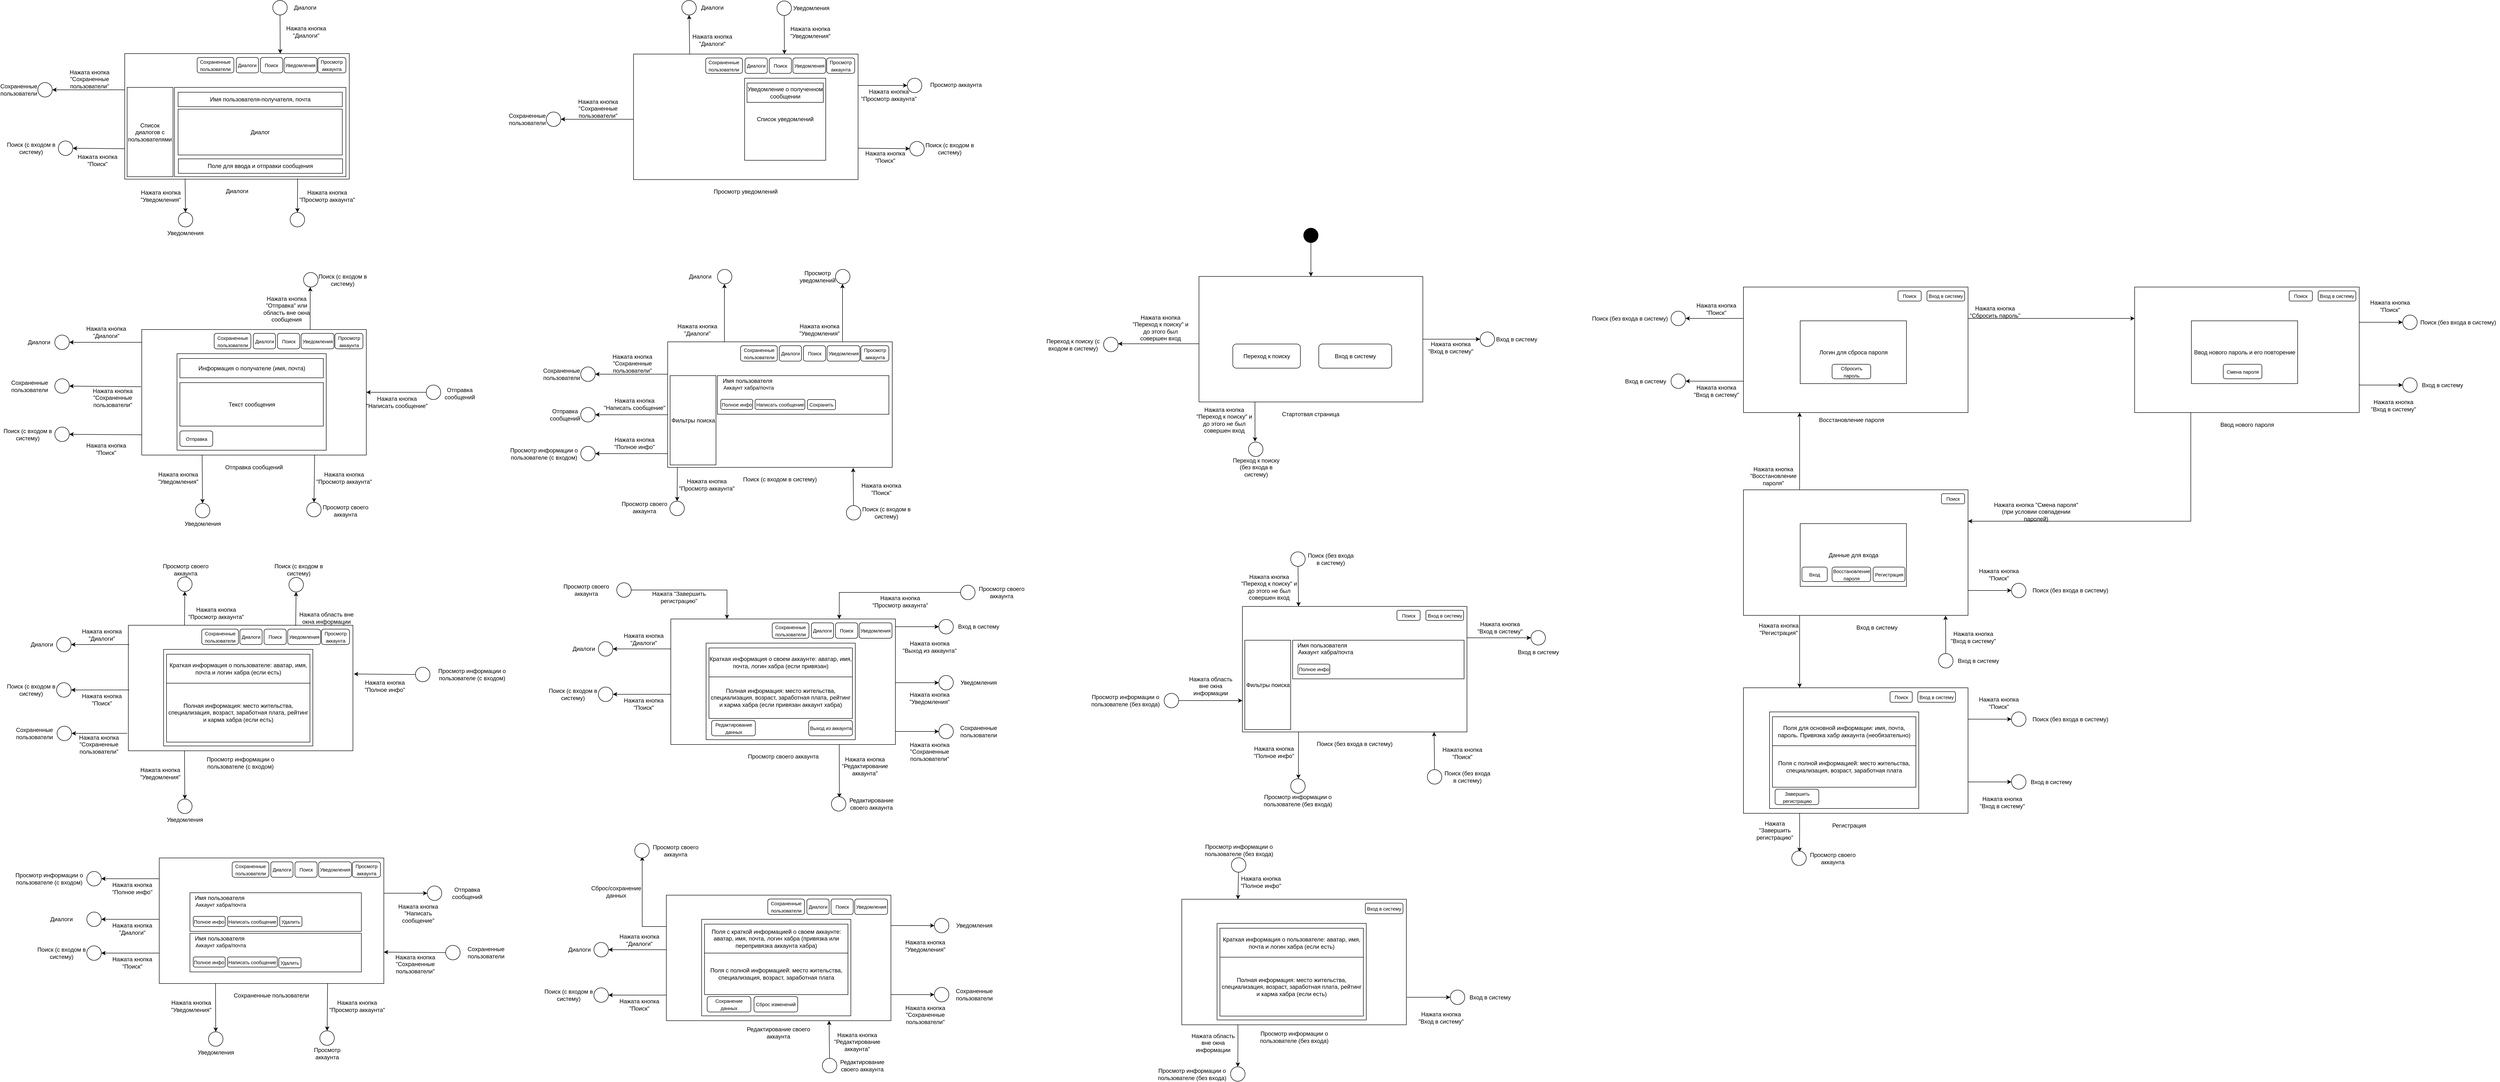 <mxfile version="22.1.7" type="device">
  <diagram id="onA2VM0ke9PM5qHIyAdz" name="Страница — 1">
    <mxGraphModel dx="5659" dy="886" grid="1" gridSize="10" guides="1" tooltips="1" connect="1" arrows="1" fold="1" page="1" pageScale="1" pageWidth="827" pageHeight="1169" math="0" shadow="0">
      <root>
        <mxCell id="0" />
        <mxCell id="1" parent="0" />
        <mxCell id="1lmrmKGu_N5sYzmFphA3-1" value="" style="rounded=0;whiteSpace=wrap;html=1;" parent="1" vertex="1">
          <mxGeometry x="-1527.37" y="653.5" width="463.48" height="260" as="geometry" />
        </mxCell>
        <mxCell id="1lmrmKGu_N5sYzmFphA3-2" value="Стартотвая страница" style="text;html=1;strokeColor=none;fillColor=none;align=center;verticalAlign=middle;whiteSpace=wrap;rounded=0;" parent="1" vertex="1">
          <mxGeometry x="-1385.63" y="923.5" width="180" height="30" as="geometry" />
        </mxCell>
        <mxCell id="1lmrmKGu_N5sYzmFphA3-3" value="Переход к поиску" style="rounded=1;whiteSpace=wrap;html=1;perimeterSpacing=0;" parent="1" vertex="1">
          <mxGeometry x="-1457.37" y="793.5" width="140" height="50" as="geometry" />
        </mxCell>
        <mxCell id="1lmrmKGu_N5sYzmFphA3-4" value="Вход в систему" style="rounded=1;whiteSpace=wrap;html=1;perimeterSpacing=0;" parent="1" vertex="1">
          <mxGeometry x="-1279.37" y="793.5" width="151" height="50" as="geometry" />
        </mxCell>
        <mxCell id="1lmrmKGu_N5sYzmFphA3-5" value="v" style="rounded=0;whiteSpace=wrap;html=1;" parent="1" vertex="1">
          <mxGeometry x="-1437.5" y="1337" width="465" height="260" as="geometry" />
        </mxCell>
        <mxCell id="1lmrmKGu_N5sYzmFphA3-6" value="Поиск (без входа в систему)" style="text;html=1;strokeColor=none;fillColor=none;align=center;verticalAlign=middle;whiteSpace=wrap;rounded=0;" parent="1" vertex="1">
          <mxGeometry x="-1295" y="1607" width="180" height="30" as="geometry" />
        </mxCell>
        <mxCell id="1lmrmKGu_N5sYzmFphA3-7" value="Фильтры поиска" style="rounded=0;whiteSpace=wrap;html=1;" parent="1" vertex="1">
          <mxGeometry x="-1432.5" y="1407" width="95" height="185" as="geometry" />
        </mxCell>
        <mxCell id="1lmrmKGu_N5sYzmFphA3-10" value="" style="rounded=0;whiteSpace=wrap;html=1;" parent="1" vertex="1">
          <mxGeometry x="-1333.5" y="1407" width="355" height="80" as="geometry" />
        </mxCell>
        <mxCell id="1lmrmKGu_N5sYzmFphA3-11" value="Имя пользователя" style="text;html=1;strokeColor=none;fillColor=none;align=center;verticalAlign=middle;whiteSpace=wrap;rounded=0;" parent="1" vertex="1">
          <mxGeometry x="-1327.5" y="1403" width="110" height="30" as="geometry" />
        </mxCell>
        <mxCell id="1lmrmKGu_N5sYzmFphA3-14" value="&lt;font style=&quot;font-size: 10px;&quot;&gt;Полное инфо&lt;/font&gt;" style="rounded=1;whiteSpace=wrap;html=1;" parent="1" vertex="1">
          <mxGeometry x="-1322.5" y="1456.5" width="66" height="21" as="geometry" />
        </mxCell>
        <mxCell id="1lmrmKGu_N5sYzmFphA3-15" value="Аккаунт хабра/почта" style="text;html=1;strokeColor=none;fillColor=none;align=left;verticalAlign=middle;whiteSpace=wrap;rounded=0;" parent="1" vertex="1">
          <mxGeometry x="-1324.5" y="1417" width="127" height="30" as="geometry" />
        </mxCell>
        <mxCell id="1lmrmKGu_N5sYzmFphA3-16" value="&lt;font style=&quot;font-size: 10px;&quot;&gt;Вход в систему&lt;/font&gt;" style="rounded=1;whiteSpace=wrap;html=1;" parent="1" vertex="1">
          <mxGeometry x="-1057.5" y="1345" width="78" height="21" as="geometry" />
        </mxCell>
        <mxCell id="1lmrmKGu_N5sYzmFphA3-18" value="Поиск (с входом в систему)" style="text;html=1;strokeColor=none;fillColor=none;align=center;verticalAlign=middle;whiteSpace=wrap;rounded=0;" parent="1" vertex="1">
          <mxGeometry x="-2485" y="1059" width="180" height="30" as="geometry" />
        </mxCell>
        <mxCell id="1lmrmKGu_N5sYzmFphA3-26" value="v" style="rounded=0;whiteSpace=wrap;html=1;" parent="1" vertex="1">
          <mxGeometry x="-2627.5" y="789" width="465" height="260" as="geometry" />
        </mxCell>
        <mxCell id="1lmrmKGu_N5sYzmFphA3-27" value="Фильтры поиска" style="rounded=0;whiteSpace=wrap;html=1;" parent="1" vertex="1">
          <mxGeometry x="-2622.5" y="859" width="95" height="185" as="geometry" />
        </mxCell>
        <mxCell id="1lmrmKGu_N5sYzmFphA3-35" value="" style="rounded=0;whiteSpace=wrap;html=1;" parent="1" vertex="1">
          <mxGeometry x="-2524.5" y="859" width="355" height="80" as="geometry" />
        </mxCell>
        <mxCell id="1lmrmKGu_N5sYzmFphA3-29" value="Имя пользователя" style="text;html=1;strokeColor=none;fillColor=none;align=center;verticalAlign=middle;whiteSpace=wrap;rounded=0;" parent="1" vertex="1">
          <mxGeometry x="-2517.5" y="855" width="110" height="30" as="geometry" />
        </mxCell>
        <mxCell id="1lmrmKGu_N5sYzmFphA3-30" value="&lt;font style=&quot;font-size: 10px;&quot;&gt;Полное инфо&lt;/font&gt;" style="rounded=1;whiteSpace=wrap;html=1;" parent="1" vertex="1">
          <mxGeometry x="-2517.5" y="908" width="66" height="21" as="geometry" />
        </mxCell>
        <mxCell id="1lmrmKGu_N5sYzmFphA3-31" value="&lt;font style=&quot;font-size: 11px;&quot;&gt;Аккаунт хабра/почта&lt;/font&gt;" style="text;html=1;strokeColor=none;fillColor=none;align=left;verticalAlign=middle;whiteSpace=wrap;rounded=0;" parent="1" vertex="1">
          <mxGeometry x="-2514.5" y="869" width="110" height="30" as="geometry" />
        </mxCell>
        <mxCell id="1lmrmKGu_N5sYzmFphA3-32" value="&lt;font style=&quot;font-size: 10px;&quot;&gt;Просмотр аккаунта&lt;/font&gt;" style="rounded=1;whiteSpace=wrap;html=1;" parent="1" vertex="1">
          <mxGeometry x="-2227.5" y="797" width="58" height="32" as="geometry" />
        </mxCell>
        <mxCell id="1lmrmKGu_N5sYzmFphA3-25" value="&lt;font style=&quot;font-size: 10px;&quot;&gt;Написать сообщение&lt;/font&gt;" style="rounded=1;whiteSpace=wrap;html=1;" parent="1" vertex="1">
          <mxGeometry x="-2446.5" y="908" width="103" height="21" as="geometry" />
        </mxCell>
        <mxCell id="1lmrmKGu_N5sYzmFphA3-34" value="&lt;font style=&quot;font-size: 10px;&quot;&gt;Сохранить&lt;/font&gt;" style="rounded=1;whiteSpace=wrap;html=1;" parent="1" vertex="1">
          <mxGeometry x="-2338" y="908.5" width="58" height="21" as="geometry" />
        </mxCell>
        <mxCell id="1lmrmKGu_N5sYzmFphA3-36" style="edgeStyle=orthogonalEdgeStyle;rounded=0;orthogonalLoop=1;jettySize=auto;html=1;exitX=0.5;exitY=1;exitDx=0;exitDy=0;" parent="1" source="1lmrmKGu_N5sYzmFphA3-25" target="1lmrmKGu_N5sYzmFphA3-25" edge="1">
          <mxGeometry relative="1" as="geometry" />
        </mxCell>
        <mxCell id="1lmrmKGu_N5sYzmFphA3-38" value="&lt;font style=&quot;font-size: 10px;&quot;&gt;Уведомления&lt;/font&gt;" style="rounded=1;whiteSpace=wrap;html=1;" parent="1" vertex="1">
          <mxGeometry x="-2297.5" y="797" width="68" height="32" as="geometry" />
        </mxCell>
        <mxCell id="1lmrmKGu_N5sYzmFphA3-39" value="&lt;span style=&quot;font-size: 10px;&quot;&gt;Диалоги&lt;/span&gt;" style="rounded=1;whiteSpace=wrap;html=1;" parent="1" vertex="1">
          <mxGeometry x="-2396.5" y="797" width="46" height="32" as="geometry" />
        </mxCell>
        <mxCell id="1lmrmKGu_N5sYzmFphA3-40" value="&lt;span style=&quot;font-size: 10px;&quot;&gt;Поиск&lt;/span&gt;" style="rounded=1;whiteSpace=wrap;html=1;" parent="1" vertex="1">
          <mxGeometry x="-2346.5" y="797" width="46" height="32" as="geometry" />
        </mxCell>
        <mxCell id="1lmrmKGu_N5sYzmFphA3-41" value="Диалоги" style="text;html=1;strokeColor=none;fillColor=none;align=center;verticalAlign=middle;whiteSpace=wrap;rounded=0;" parent="1" vertex="1">
          <mxGeometry x="-3609.25" y="462" width="180" height="30" as="geometry" />
        </mxCell>
        <mxCell id="1lmrmKGu_N5sYzmFphA3-42" value="v" style="rounded=0;whiteSpace=wrap;html=1;" parent="1" vertex="1">
          <mxGeometry x="-3751.75" y="192" width="465" height="260" as="geometry" />
        </mxCell>
        <mxCell id="1lmrmKGu_N5sYzmFphA3-43" value="Список диалогов с пользователями" style="rounded=0;whiteSpace=wrap;html=1;" parent="1" vertex="1">
          <mxGeometry x="-3746.75" y="262" width="95" height="185" as="geometry" />
        </mxCell>
        <mxCell id="1lmrmKGu_N5sYzmFphA3-44" value="" style="rounded=0;whiteSpace=wrap;html=1;" parent="1" vertex="1">
          <mxGeometry x="-3648.75" y="262" width="355" height="185" as="geometry" />
        </mxCell>
        <mxCell id="1lmrmKGu_N5sYzmFphA3-45" value="Имя пользователя-получателя, почта" style="text;html=1;strokeColor=default;fillColor=none;align=center;verticalAlign=middle;whiteSpace=wrap;rounded=0;" parent="1" vertex="1">
          <mxGeometry x="-3641.25" y="272" width="340" height="30" as="geometry" />
        </mxCell>
        <mxCell id="1lmrmKGu_N5sYzmFphA3-48" value="&lt;font style=&quot;font-size: 10px;&quot;&gt;Просмотр аккаунта&lt;/font&gt;" style="rounded=1;whiteSpace=wrap;html=1;" parent="1" vertex="1">
          <mxGeometry x="-3351.75" y="200" width="58" height="32" as="geometry" />
        </mxCell>
        <mxCell id="1lmrmKGu_N5sYzmFphA3-52" style="edgeStyle=orthogonalEdgeStyle;rounded=0;orthogonalLoop=1;jettySize=auto;html=1;exitX=0.5;exitY=1;exitDx=0;exitDy=0;" parent="1" edge="1">
          <mxGeometry relative="1" as="geometry">
            <mxPoint x="-3519.25" y="332" as="sourcePoint" />
            <mxPoint x="-3519.25" y="332" as="targetPoint" />
          </mxGeometry>
        </mxCell>
        <mxCell id="1lmrmKGu_N5sYzmFphA3-53" value="&lt;font style=&quot;font-size: 10px;&quot;&gt;Уведомления&lt;/font&gt;" style="rounded=1;whiteSpace=wrap;html=1;" parent="1" vertex="1">
          <mxGeometry x="-3421.75" y="200" width="68" height="32" as="geometry" />
        </mxCell>
        <mxCell id="1lmrmKGu_N5sYzmFphA3-54" value="&lt;span style=&quot;font-size: 10px;&quot;&gt;Диалоги&lt;/span&gt;" style="rounded=1;whiteSpace=wrap;html=1;" parent="1" vertex="1">
          <mxGeometry x="-3520.75" y="200" width="46" height="32" as="geometry" />
        </mxCell>
        <mxCell id="1lmrmKGu_N5sYzmFphA3-55" value="&lt;span style=&quot;font-size: 10px;&quot;&gt;Поиск&lt;/span&gt;" style="rounded=1;whiteSpace=wrap;html=1;" parent="1" vertex="1">
          <mxGeometry x="-3470.75" y="200" width="46" height="32" as="geometry" />
        </mxCell>
        <mxCell id="1lmrmKGu_N5sYzmFphA3-56" value="Диалог" style="text;html=1;strokeColor=default;fillColor=none;align=center;verticalAlign=middle;whiteSpace=wrap;rounded=0;" parent="1" vertex="1">
          <mxGeometry x="-3641.25" y="307" width="340" height="95" as="geometry" />
        </mxCell>
        <mxCell id="1lmrmKGu_N5sYzmFphA3-57" value="Поле для ввода и отправки сообщения" style="text;html=1;strokeColor=default;fillColor=none;align=center;verticalAlign=middle;whiteSpace=wrap;rounded=0;" parent="1" vertex="1">
          <mxGeometry x="-3640.75" y="410" width="340" height="30" as="geometry" />
        </mxCell>
        <mxCell id="1lmrmKGu_N5sYzmFphA3-58" value="Просмотр уведомлений" style="text;html=1;strokeColor=none;fillColor=none;align=center;verticalAlign=middle;whiteSpace=wrap;rounded=0;" parent="1" vertex="1">
          <mxGeometry x="-2555.75" y="463" width="180" height="30" as="geometry" />
        </mxCell>
        <mxCell id="1lmrmKGu_N5sYzmFphA3-59" value="" style="rounded=0;whiteSpace=wrap;html=1;" parent="1" vertex="1">
          <mxGeometry x="-2698.25" y="193" width="465" height="260" as="geometry" />
        </mxCell>
        <mxCell id="1lmrmKGu_N5sYzmFphA3-63" value="&lt;font style=&quot;font-size: 10px;&quot;&gt;Просмотр аккаунта&lt;/font&gt;" style="rounded=1;whiteSpace=wrap;html=1;" parent="1" vertex="1">
          <mxGeometry x="-2298.25" y="201" width="58" height="32" as="geometry" />
        </mxCell>
        <mxCell id="1lmrmKGu_N5sYzmFphA3-64" style="edgeStyle=orthogonalEdgeStyle;rounded=0;orthogonalLoop=1;jettySize=auto;html=1;exitX=0.5;exitY=1;exitDx=0;exitDy=0;" parent="1" edge="1">
          <mxGeometry relative="1" as="geometry">
            <mxPoint x="-2465.75" y="333" as="sourcePoint" />
            <mxPoint x="-2465.75" y="333" as="targetPoint" />
          </mxGeometry>
        </mxCell>
        <mxCell id="1lmrmKGu_N5sYzmFphA3-65" value="&lt;font style=&quot;font-size: 10px;&quot;&gt;Уведомления&lt;/font&gt;" style="rounded=1;whiteSpace=wrap;html=1;" parent="1" vertex="1">
          <mxGeometry x="-2368.25" y="201" width="68" height="32" as="geometry" />
        </mxCell>
        <mxCell id="1lmrmKGu_N5sYzmFphA3-66" value="&lt;span style=&quot;font-size: 10px;&quot;&gt;Диалоги&lt;/span&gt;" style="rounded=1;whiteSpace=wrap;html=1;" parent="1" vertex="1">
          <mxGeometry x="-2467.25" y="201" width="46" height="32" as="geometry" />
        </mxCell>
        <mxCell id="1lmrmKGu_N5sYzmFphA3-67" value="&lt;span style=&quot;font-size: 10px;&quot;&gt;Поиск&lt;/span&gt;" style="rounded=1;whiteSpace=wrap;html=1;" parent="1" vertex="1">
          <mxGeometry x="-2417.25" y="201" width="46" height="32" as="geometry" />
        </mxCell>
        <mxCell id="1lmrmKGu_N5sYzmFphA3-70" value="Список уведомлений" style="rounded=0;whiteSpace=wrap;html=1;" parent="1" vertex="1">
          <mxGeometry x="-2468.25" y="243" width="168" height="170" as="geometry" />
        </mxCell>
        <mxCell id="1lmrmKGu_N5sYzmFphA3-71" value="Уведомление о полученном сообщении" style="rounded=0;whiteSpace=wrap;html=1;" parent="1" vertex="1">
          <mxGeometry x="-2463.25" y="253" width="158" height="40" as="geometry" />
        </mxCell>
        <mxCell id="1lmrmKGu_N5sYzmFphA3-72" value="Отправка сообщений" style="text;html=1;strokeColor=none;fillColor=none;align=center;verticalAlign=middle;whiteSpace=wrap;rounded=0;" parent="1" vertex="1">
          <mxGeometry x="-3574" y="1033.5" width="180" height="30" as="geometry" />
        </mxCell>
        <mxCell id="1lmrmKGu_N5sYzmFphA3-73" value="" style="rounded=0;whiteSpace=wrap;html=1;" parent="1" vertex="1">
          <mxGeometry x="-3716.5" y="763.5" width="465" height="260" as="geometry" />
        </mxCell>
        <mxCell id="1lmrmKGu_N5sYzmFphA3-74" value="&lt;font style=&quot;font-size: 10px;&quot;&gt;Просмотр аккаунта&lt;/font&gt;" style="rounded=1;whiteSpace=wrap;html=1;" parent="1" vertex="1">
          <mxGeometry x="-3316.5" y="771.5" width="58" height="32" as="geometry" />
        </mxCell>
        <mxCell id="1lmrmKGu_N5sYzmFphA3-75" style="edgeStyle=orthogonalEdgeStyle;rounded=0;orthogonalLoop=1;jettySize=auto;html=1;exitX=0.5;exitY=1;exitDx=0;exitDy=0;" parent="1" edge="1">
          <mxGeometry relative="1" as="geometry">
            <mxPoint x="-3484" y="903.5" as="sourcePoint" />
            <mxPoint x="-3484" y="903.5" as="targetPoint" />
          </mxGeometry>
        </mxCell>
        <mxCell id="1lmrmKGu_N5sYzmFphA3-76" value="&lt;font style=&quot;font-size: 10px;&quot;&gt;Уведомления&lt;/font&gt;" style="rounded=1;whiteSpace=wrap;html=1;" parent="1" vertex="1">
          <mxGeometry x="-3386.5" y="771.5" width="68" height="32" as="geometry" />
        </mxCell>
        <mxCell id="1lmrmKGu_N5sYzmFphA3-77" value="&lt;span style=&quot;font-size: 10px;&quot;&gt;Диалоги&lt;/span&gt;" style="rounded=1;whiteSpace=wrap;html=1;" parent="1" vertex="1">
          <mxGeometry x="-3485.5" y="771.5" width="46" height="32" as="geometry" />
        </mxCell>
        <mxCell id="1lmrmKGu_N5sYzmFphA3-78" value="&lt;span style=&quot;font-size: 10px;&quot;&gt;Поиск&lt;/span&gt;" style="rounded=1;whiteSpace=wrap;html=1;" parent="1" vertex="1">
          <mxGeometry x="-3435.5" y="771.5" width="46" height="32" as="geometry" />
        </mxCell>
        <mxCell id="1lmrmKGu_N5sYzmFphA3-79" value="" style="rounded=0;whiteSpace=wrap;html=1;" parent="1" vertex="1">
          <mxGeometry x="-3643.5" y="813.5" width="309" height="200" as="geometry" />
        </mxCell>
        <mxCell id="1lmrmKGu_N5sYzmFphA3-81" value="Информация о получателе (имя, почта)" style="rounded=0;whiteSpace=wrap;html=1;" parent="1" vertex="1">
          <mxGeometry x="-3637.5" y="823.5" width="297" height="40" as="geometry" />
        </mxCell>
        <mxCell id="1lmrmKGu_N5sYzmFphA3-82" value="Текст сообщения" style="rounded=0;whiteSpace=wrap;html=1;" parent="1" vertex="1">
          <mxGeometry x="-3637.5" y="873.5" width="297" height="90" as="geometry" />
        </mxCell>
        <mxCell id="1lmrmKGu_N5sYzmFphA3-83" value="&lt;font style=&quot;font-size: 10px;&quot;&gt;Отправка&lt;/font&gt;" style="rounded=1;whiteSpace=wrap;html=1;" parent="1" vertex="1">
          <mxGeometry x="-3637.5" y="973.5" width="68" height="32" as="geometry" />
        </mxCell>
        <mxCell id="1lmrmKGu_N5sYzmFphA3-84" value="Просмотр информации о пользователе (с входом)" style="text;html=1;strokeColor=none;fillColor=none;align=center;verticalAlign=middle;whiteSpace=wrap;rounded=0;" parent="1" vertex="1">
          <mxGeometry x="-3601.75" y="1646" width="180" height="30" as="geometry" />
        </mxCell>
        <mxCell id="1lmrmKGu_N5sYzmFphA3-85" value="" style="rounded=0;whiteSpace=wrap;html=1;" parent="1" vertex="1">
          <mxGeometry x="-3744.25" y="1376" width="465" height="260" as="geometry" />
        </mxCell>
        <mxCell id="1lmrmKGu_N5sYzmFphA3-86" value="&lt;font style=&quot;font-size: 10px;&quot;&gt;Просмотр аккаунта&lt;/font&gt;" style="rounded=1;whiteSpace=wrap;html=1;" parent="1" vertex="1">
          <mxGeometry x="-3344.25" y="1384" width="58" height="32" as="geometry" />
        </mxCell>
        <mxCell id="1lmrmKGu_N5sYzmFphA3-87" style="edgeStyle=orthogonalEdgeStyle;rounded=0;orthogonalLoop=1;jettySize=auto;html=1;exitX=0.5;exitY=1;exitDx=0;exitDy=0;" parent="1" edge="1">
          <mxGeometry relative="1" as="geometry">
            <mxPoint x="-3511.75" y="1516" as="sourcePoint" />
            <mxPoint x="-3511.75" y="1516" as="targetPoint" />
          </mxGeometry>
        </mxCell>
        <mxCell id="1lmrmKGu_N5sYzmFphA3-88" value="&lt;font style=&quot;font-size: 10px;&quot;&gt;Уведомления&lt;/font&gt;" style="rounded=1;whiteSpace=wrap;html=1;" parent="1" vertex="1">
          <mxGeometry x="-3414.25" y="1384" width="68" height="32" as="geometry" />
        </mxCell>
        <mxCell id="1lmrmKGu_N5sYzmFphA3-89" value="&lt;span style=&quot;font-size: 10px;&quot;&gt;Диалоги&lt;/span&gt;" style="rounded=1;whiteSpace=wrap;html=1;" parent="1" vertex="1">
          <mxGeometry x="-3513.25" y="1384" width="46" height="32" as="geometry" />
        </mxCell>
        <mxCell id="1lmrmKGu_N5sYzmFphA3-90" value="&lt;span style=&quot;font-size: 10px;&quot;&gt;Поиск&lt;/span&gt;" style="rounded=1;whiteSpace=wrap;html=1;" parent="1" vertex="1">
          <mxGeometry x="-3463.25" y="1384" width="46" height="32" as="geometry" />
        </mxCell>
        <mxCell id="1lmrmKGu_N5sYzmFphA3-91" value="" style="rounded=0;whiteSpace=wrap;html=1;" parent="1" vertex="1">
          <mxGeometry x="-3671.25" y="1426" width="309" height="200" as="geometry" />
        </mxCell>
        <mxCell id="1lmrmKGu_N5sYzmFphA3-92" value="Краткая информация о пользователе: аватар, имя, почта и логин хабра (если есть)" style="rounded=0;whiteSpace=wrap;html=1;" parent="1" vertex="1">
          <mxGeometry x="-3665.25" y="1436" width="297" height="60" as="geometry" />
        </mxCell>
        <mxCell id="1lmrmKGu_N5sYzmFphA3-93" value="Полная информация: место жительства, специализация, возраст, заработная плата, рейтинг и карма хабра (если есть)" style="rounded=0;whiteSpace=wrap;html=1;" parent="1" vertex="1">
          <mxGeometry x="-3665.25" y="1496" width="297" height="122" as="geometry" />
        </mxCell>
        <mxCell id="1lmrmKGu_N5sYzmFphA3-106" value="Просмотр информации о пользователе (без входа)" style="text;html=1;strokeColor=none;fillColor=none;align=center;verticalAlign=middle;whiteSpace=wrap;rounded=0;" parent="1" vertex="1">
          <mxGeometry x="-1420.5" y="2213.5" width="180" height="30" as="geometry" />
        </mxCell>
        <mxCell id="1lmrmKGu_N5sYzmFphA3-107" value="" style="rounded=0;whiteSpace=wrap;html=1;" parent="1" vertex="1">
          <mxGeometry x="-1563" y="1943.5" width="465" height="260" as="geometry" />
        </mxCell>
        <mxCell id="1lmrmKGu_N5sYzmFphA3-108" value="&lt;font style=&quot;font-size: 10px;&quot;&gt;Вход в систему&lt;/font&gt;" style="rounded=1;whiteSpace=wrap;html=1;" parent="1" vertex="1">
          <mxGeometry x="-1183" y="1951.5" width="78" height="22" as="geometry" />
        </mxCell>
        <mxCell id="1lmrmKGu_N5sYzmFphA3-109" style="edgeStyle=orthogonalEdgeStyle;rounded=0;orthogonalLoop=1;jettySize=auto;html=1;exitX=0.5;exitY=1;exitDx=0;exitDy=0;" parent="1" edge="1">
          <mxGeometry relative="1" as="geometry">
            <mxPoint x="-1330.5" y="2083.5" as="sourcePoint" />
            <mxPoint x="-1330.5" y="2083.5" as="targetPoint" />
          </mxGeometry>
        </mxCell>
        <mxCell id="1lmrmKGu_N5sYzmFphA3-113" value="" style="rounded=0;whiteSpace=wrap;html=1;" parent="1" vertex="1">
          <mxGeometry x="-1490" y="1993.5" width="309" height="200" as="geometry" />
        </mxCell>
        <mxCell id="1lmrmKGu_N5sYzmFphA3-114" value="Краткая информация о пользователе: аватар, имя, почта и логин хабра (если есть)" style="rounded=0;whiteSpace=wrap;html=1;" parent="1" vertex="1">
          <mxGeometry x="-1484" y="2003.5" width="297" height="60" as="geometry" />
        </mxCell>
        <mxCell id="1lmrmKGu_N5sYzmFphA3-115" value="Полная информация: место жительства, специализация, возраст, заработная плата, рейтинг и карма хабра (если есть)" style="rounded=0;whiteSpace=wrap;html=1;" parent="1" vertex="1">
          <mxGeometry x="-1484" y="2063.5" width="297" height="122" as="geometry" />
        </mxCell>
        <mxCell id="1lmrmKGu_N5sYzmFphA3-116" value="Просмотр своего аккаунта" style="text;html=1;strokeColor=none;fillColor=none;align=center;verticalAlign=middle;whiteSpace=wrap;rounded=0;" parent="1" vertex="1">
          <mxGeometry x="-2478.5" y="1633" width="180" height="30" as="geometry" />
        </mxCell>
        <mxCell id="1lmrmKGu_N5sYzmFphA3-117" value="" style="rounded=0;whiteSpace=wrap;html=1;" parent="1" vertex="1">
          <mxGeometry x="-2621" y="1363" width="465" height="260" as="geometry" />
        </mxCell>
        <mxCell id="1lmrmKGu_N5sYzmFphA3-119" style="edgeStyle=orthogonalEdgeStyle;rounded=0;orthogonalLoop=1;jettySize=auto;html=1;exitX=0.5;exitY=1;exitDx=0;exitDy=0;" parent="1" edge="1">
          <mxGeometry relative="1" as="geometry">
            <mxPoint x="-2388.5" y="1503" as="sourcePoint" />
            <mxPoint x="-2388.5" y="1503" as="targetPoint" />
          </mxGeometry>
        </mxCell>
        <mxCell id="1lmrmKGu_N5sYzmFphA3-120" value="&lt;font style=&quot;font-size: 10px;&quot;&gt;Уведомления&lt;/font&gt;" style="rounded=1;whiteSpace=wrap;html=1;" parent="1" vertex="1">
          <mxGeometry x="-2231" y="1371" width="68" height="32" as="geometry" />
        </mxCell>
        <mxCell id="1lmrmKGu_N5sYzmFphA3-121" value="&lt;span style=&quot;font-size: 10px;&quot;&gt;Диалоги&lt;/span&gt;" style="rounded=1;whiteSpace=wrap;html=1;" parent="1" vertex="1">
          <mxGeometry x="-2330" y="1371" width="46" height="32" as="geometry" />
        </mxCell>
        <mxCell id="1lmrmKGu_N5sYzmFphA3-122" value="&lt;span style=&quot;font-size: 10px;&quot;&gt;Поиск&lt;/span&gt;" style="rounded=1;whiteSpace=wrap;html=1;" parent="1" vertex="1">
          <mxGeometry x="-2280" y="1371" width="46" height="32" as="geometry" />
        </mxCell>
        <mxCell id="1lmrmKGu_N5sYzmFphA3-123" value="" style="rounded=0;whiteSpace=wrap;html=1;" parent="1" vertex="1">
          <mxGeometry x="-2548" y="1413" width="309" height="200" as="geometry" />
        </mxCell>
        <mxCell id="1lmrmKGu_N5sYzmFphA3-124" value="Краткая информация о своем аккаунте: аватар, имя, почта, логин хабра (если привязан)" style="rounded=0;whiteSpace=wrap;html=1;" parent="1" vertex="1">
          <mxGeometry x="-2542" y="1423" width="297" height="60" as="geometry" />
        </mxCell>
        <mxCell id="1lmrmKGu_N5sYzmFphA3-125" value="Полная информация: место жительства, специализация, возраст, заработная плата, рейтинг и карма хабра (если привязан аккаунт хабра)" style="rounded=0;whiteSpace=wrap;html=1;" parent="1" vertex="1">
          <mxGeometry x="-2542" y="1483" width="297" height="86" as="geometry" />
        </mxCell>
        <mxCell id="1lmrmKGu_N5sYzmFphA3-126" value="&lt;font style=&quot;font-size: 10px;&quot;&gt;Редактирование данных&lt;/font&gt;" style="rounded=1;whiteSpace=wrap;html=1;" parent="1" vertex="1">
          <mxGeometry x="-2536.5" y="1573" width="90.5" height="32" as="geometry" />
        </mxCell>
        <mxCell id="1lmrmKGu_N5sYzmFphA3-127" value="Редактирование своего аккаунта" style="text;html=1;strokeColor=none;fillColor=none;align=center;verticalAlign=middle;whiteSpace=wrap;rounded=0;" parent="1" vertex="1">
          <mxGeometry x="-2487.75" y="2205" width="180" height="30" as="geometry" />
        </mxCell>
        <mxCell id="1lmrmKGu_N5sYzmFphA3-128" value="" style="rounded=0;whiteSpace=wrap;html=1;" parent="1" vertex="1">
          <mxGeometry x="-2630.25" y="1935" width="465" height="260" as="geometry" />
        </mxCell>
        <mxCell id="1lmrmKGu_N5sYzmFphA3-130" style="edgeStyle=orthogonalEdgeStyle;rounded=0;orthogonalLoop=1;jettySize=auto;html=1;exitX=0.5;exitY=1;exitDx=0;exitDy=0;" parent="1" edge="1">
          <mxGeometry relative="1" as="geometry">
            <mxPoint x="-2397.75" y="2075" as="sourcePoint" />
            <mxPoint x="-2397.75" y="2075" as="targetPoint" />
          </mxGeometry>
        </mxCell>
        <mxCell id="1lmrmKGu_N5sYzmFphA3-131" value="&lt;font style=&quot;font-size: 10px;&quot;&gt;Уведомления&lt;/font&gt;" style="rounded=1;whiteSpace=wrap;html=1;" parent="1" vertex="1">
          <mxGeometry x="-2240.25" y="1943" width="68" height="32" as="geometry" />
        </mxCell>
        <mxCell id="1lmrmKGu_N5sYzmFphA3-132" value="&lt;span style=&quot;font-size: 10px;&quot;&gt;Диалоги&lt;/span&gt;" style="rounded=1;whiteSpace=wrap;html=1;" parent="1" vertex="1">
          <mxGeometry x="-2339.25" y="1943" width="46" height="32" as="geometry" />
        </mxCell>
        <mxCell id="1lmrmKGu_N5sYzmFphA3-133" value="&lt;span style=&quot;font-size: 10px;&quot;&gt;Поиск&lt;/span&gt;" style="rounded=1;whiteSpace=wrap;html=1;" parent="1" vertex="1">
          <mxGeometry x="-2289.25" y="1943" width="46" height="32" as="geometry" />
        </mxCell>
        <mxCell id="1lmrmKGu_N5sYzmFphA3-134" value="" style="rounded=0;whiteSpace=wrap;html=1;" parent="1" vertex="1">
          <mxGeometry x="-2557.25" y="1985" width="309" height="200" as="geometry" />
        </mxCell>
        <mxCell id="1lmrmKGu_N5sYzmFphA3-135" value="Поля с краткой информацией о своем аккаунте: аватар, имя, почта, логин хабра (привязка или перепривязка аккаунта хабра)" style="rounded=0;whiteSpace=wrap;html=1;" parent="1" vertex="1">
          <mxGeometry x="-2551.25" y="1995" width="297" height="60" as="geometry" />
        </mxCell>
        <mxCell id="1lmrmKGu_N5sYzmFphA3-136" value="Поля с полной информацией: место жительства, специализация, возраст, заработная плата" style="rounded=0;whiteSpace=wrap;html=1;" parent="1" vertex="1">
          <mxGeometry x="-2551.25" y="2055" width="297" height="86" as="geometry" />
        </mxCell>
        <mxCell id="1lmrmKGu_N5sYzmFphA3-137" value="&lt;font style=&quot;font-size: 10px;&quot;&gt;Сохранение данных&lt;/font&gt;" style="rounded=1;whiteSpace=wrap;html=1;" parent="1" vertex="1">
          <mxGeometry x="-2545.75" y="2145" width="90.5" height="32" as="geometry" />
        </mxCell>
        <mxCell id="1lmrmKGu_N5sYzmFphA3-138" value="&lt;span style=&quot;font-size: 10px;&quot;&gt;Поиск&lt;/span&gt;" style="rounded=1;whiteSpace=wrap;html=1;" parent="1" vertex="1">
          <mxGeometry x="-1117.5" y="1345" width="48" height="21" as="geometry" />
        </mxCell>
        <mxCell id="1lmrmKGu_N5sYzmFphA3-139" value="v" style="rounded=0;whiteSpace=wrap;html=1;" parent="1" vertex="1">
          <mxGeometry x="-400" y="1095.5" width="465" height="260" as="geometry" />
        </mxCell>
        <mxCell id="1lmrmKGu_N5sYzmFphA3-140" value="Вход в систему" style="text;html=1;strokeColor=none;fillColor=none;align=center;verticalAlign=middle;whiteSpace=wrap;rounded=0;" parent="1" vertex="1">
          <mxGeometry x="-170" y="1365.5" width="92.5" height="30" as="geometry" />
        </mxCell>
        <mxCell id="1lmrmKGu_N5sYzmFphA3-142" value="Данные для входа" style="rounded=0;whiteSpace=wrap;html=1;" parent="1" vertex="1">
          <mxGeometry x="-282.5" y="1165.5" width="220" height="130" as="geometry" />
        </mxCell>
        <mxCell id="1lmrmKGu_N5sYzmFphA3-144" value="&lt;font style=&quot;font-size: 10px;&quot;&gt;Вход&lt;/font&gt;" style="rounded=1;whiteSpace=wrap;html=1;" parent="1" vertex="1">
          <mxGeometry x="-279" y="1255.5" width="52.5" height="30" as="geometry" />
        </mxCell>
        <mxCell id="1lmrmKGu_N5sYzmFphA3-147" value="&lt;span style=&quot;font-size: 10px;&quot;&gt;Поиск&lt;/span&gt;" style="rounded=1;whiteSpace=wrap;html=1;" parent="1" vertex="1">
          <mxGeometry x="10" y="1103.5" width="48" height="21" as="geometry" />
        </mxCell>
        <mxCell id="1lmrmKGu_N5sYzmFphA3-148" value="&lt;font style=&quot;font-size: 10px;&quot;&gt;Регистрация&lt;/font&gt;" style="rounded=1;whiteSpace=wrap;html=1;" parent="1" vertex="1">
          <mxGeometry x="-131.5" y="1255.5" width="66" height="30" as="geometry" />
        </mxCell>
        <mxCell id="1lmrmKGu_N5sYzmFphA3-149" value="&lt;font style=&quot;font-size: 10px;&quot;&gt;Восстановление пароля&lt;/font&gt;" style="rounded=1;whiteSpace=wrap;html=1;" parent="1" vertex="1">
          <mxGeometry x="-216.5" y="1255.5" width="80" height="30" as="geometry" />
        </mxCell>
        <mxCell id="1lmrmKGu_N5sYzmFphA3-150" value="v" style="rounded=0;whiteSpace=wrap;html=1;" parent="1" vertex="1">
          <mxGeometry x="-400" y="675.5" width="465" height="260" as="geometry" />
        </mxCell>
        <mxCell id="1lmrmKGu_N5sYzmFphA3-151" value="Восстановление пароля" style="text;html=1;strokeColor=none;fillColor=none;align=center;verticalAlign=middle;whiteSpace=wrap;rounded=0;" parent="1" vertex="1">
          <mxGeometry x="-266.5" y="935.5" width="180" height="30" as="geometry" />
        </mxCell>
        <mxCell id="1lmrmKGu_N5sYzmFphA3-152" value="Логин для сброса пароля" style="rounded=0;whiteSpace=wrap;html=1;" parent="1" vertex="1">
          <mxGeometry x="-282.5" y="745.5" width="220" height="130" as="geometry" />
        </mxCell>
        <mxCell id="1lmrmKGu_N5sYzmFphA3-154" value="&lt;font style=&quot;font-size: 10px;&quot;&gt;Вход в систему&lt;/font&gt;" style="rounded=1;whiteSpace=wrap;html=1;" parent="1" vertex="1">
          <mxGeometry x="-20" y="683.5" width="78" height="21" as="geometry" />
        </mxCell>
        <mxCell id="1lmrmKGu_N5sYzmFphA3-155" value="&lt;span style=&quot;font-size: 10px;&quot;&gt;Поиск&lt;/span&gt;" style="rounded=1;whiteSpace=wrap;html=1;" parent="1" vertex="1">
          <mxGeometry x="-80" y="683.5" width="48" height="21" as="geometry" />
        </mxCell>
        <mxCell id="1lmrmKGu_N5sYzmFphA3-157" value="&lt;font style=&quot;font-size: 10px;&quot;&gt;Сбросить пароль&lt;/font&gt;" style="rounded=1;whiteSpace=wrap;html=1;" parent="1" vertex="1">
          <mxGeometry x="-216.5" y="835.5" width="80" height="30" as="geometry" />
        </mxCell>
        <mxCell id="1lmrmKGu_N5sYzmFphA3-158" value="Регистрация" style="text;html=1;strokeColor=none;fillColor=none;align=center;verticalAlign=middle;whiteSpace=wrap;rounded=0;" parent="1" vertex="1">
          <mxGeometry x="-271" y="1775.5" width="180" height="30" as="geometry" />
        </mxCell>
        <mxCell id="1lmrmKGu_N5sYzmFphA3-159" value="" style="rounded=0;whiteSpace=wrap;html=1;" parent="1" vertex="1">
          <mxGeometry x="-400" y="1505.5" width="465" height="260" as="geometry" />
        </mxCell>
        <mxCell id="1lmrmKGu_N5sYzmFphA3-160" value="&lt;font style=&quot;font-size: 10px;&quot;&gt;Вход в систему&lt;/font&gt;" style="rounded=1;whiteSpace=wrap;html=1;" parent="1" vertex="1">
          <mxGeometry x="-39" y="1513.5" width="78" height="22" as="geometry" />
        </mxCell>
        <mxCell id="1lmrmKGu_N5sYzmFphA3-161" style="edgeStyle=orthogonalEdgeStyle;rounded=0;orthogonalLoop=1;jettySize=auto;html=1;exitX=0.5;exitY=1;exitDx=0;exitDy=0;" parent="1" edge="1">
          <mxGeometry relative="1" as="geometry">
            <mxPoint x="-186.5" y="1645.5" as="sourcePoint" />
            <mxPoint x="-186.5" y="1645.5" as="targetPoint" />
          </mxGeometry>
        </mxCell>
        <mxCell id="1lmrmKGu_N5sYzmFphA3-164" value="&lt;span style=&quot;font-size: 10px;&quot;&gt;Поиск&lt;/span&gt;" style="rounded=1;whiteSpace=wrap;html=1;" parent="1" vertex="1">
          <mxGeometry x="-96.5" y="1513.5" width="46" height="22" as="geometry" />
        </mxCell>
        <mxCell id="1lmrmKGu_N5sYzmFphA3-165" value="" style="rounded=0;whiteSpace=wrap;html=1;" parent="1" vertex="1">
          <mxGeometry x="-346" y="1555.5" width="309" height="200" as="geometry" />
        </mxCell>
        <mxCell id="1lmrmKGu_N5sYzmFphA3-166" value="Поля для основной информации: имя, почта, пароль. Привязка хабр аккаунта (необязательно)" style="rounded=0;whiteSpace=wrap;html=1;" parent="1" vertex="1">
          <mxGeometry x="-340" y="1565.5" width="297" height="60" as="geometry" />
        </mxCell>
        <mxCell id="1lmrmKGu_N5sYzmFphA3-167" value="Поля с полной информацией: место жительства, специализация, возраст, заработная плата" style="rounded=0;whiteSpace=wrap;html=1;" parent="1" vertex="1">
          <mxGeometry x="-340" y="1625.5" width="297" height="86" as="geometry" />
        </mxCell>
        <mxCell id="1lmrmKGu_N5sYzmFphA3-168" value="&lt;font style=&quot;font-size: 10px;&quot;&gt;Завершить регистрацию&lt;/font&gt;" style="rounded=1;whiteSpace=wrap;html=1;" parent="1" vertex="1">
          <mxGeometry x="-334.5" y="1715.5" width="90.5" height="32" as="geometry" />
        </mxCell>
        <mxCell id="1lmrmKGu_N5sYzmFphA3-169" value="" style="ellipse;fillColor=strokeColor;html=1;" parent="1" vertex="1">
          <mxGeometry x="-1310.63" y="553.5" width="30" height="30" as="geometry" />
        </mxCell>
        <mxCell id="1lmrmKGu_N5sYzmFphA3-170" value="" style="endArrow=classic;html=1;rounded=0;exitX=0.5;exitY=1;exitDx=0;exitDy=0;entryX=0.5;entryY=0;entryDx=0;entryDy=0;" parent="1" source="1lmrmKGu_N5sYzmFphA3-169" target="1lmrmKGu_N5sYzmFphA3-1" edge="1">
          <mxGeometry width="50" height="50" relative="1" as="geometry">
            <mxPoint x="-1877.37" y="1113.5" as="sourcePoint" />
            <mxPoint x="-1827.37" y="1063.5" as="targetPoint" />
          </mxGeometry>
        </mxCell>
        <mxCell id="1lmrmKGu_N5sYzmFphA3-171" value="" style="endArrow=classic;html=1;rounded=0;exitX=0.25;exitY=1;exitDx=0;exitDy=0;" parent="1" source="1lmrmKGu_N5sYzmFphA3-1" edge="1">
          <mxGeometry width="50" height="50" relative="1" as="geometry">
            <mxPoint x="-1365.37" y="1255.5" as="sourcePoint" />
            <mxPoint x="-1411.37" y="995.5" as="targetPoint" />
          </mxGeometry>
        </mxCell>
        <mxCell id="1lmrmKGu_N5sYzmFphA3-173" value="" style="endArrow=classic;html=1;rounded=0;entryX=1;entryY=0.75;entryDx=0;entryDy=0;" parent="1" edge="1">
          <mxGeometry width="50" height="50" relative="1" as="geometry">
            <mxPoint x="-1527.37" y="793" as="sourcePoint" />
            <mxPoint x="-1694.87" y="793" as="targetPoint" />
          </mxGeometry>
        </mxCell>
        <mxCell id="1lmrmKGu_N5sYzmFphA3-174" value="Переход к поиску (с входом в систему)" style="text;html=1;strokeColor=none;fillColor=none;align=center;verticalAlign=middle;whiteSpace=wrap;rounded=0;" parent="1" vertex="1">
          <mxGeometry x="-1847.87" y="779.5" width="120" height="30" as="geometry" />
        </mxCell>
        <mxCell id="1lmrmKGu_N5sYzmFphA3-175" value="" style="endArrow=classic;html=1;rounded=0;exitX=1;exitY=0.5;exitDx=0;exitDy=0;" parent="1" source="1lmrmKGu_N5sYzmFphA3-1" target="1lmrmKGu_N5sYzmFphA3-576" edge="1">
          <mxGeometry width="50" height="50" relative="1" as="geometry">
            <mxPoint x="-845.37" y="1165.5" as="sourcePoint" />
            <mxPoint x="-1015.37" y="745.5" as="targetPoint" />
          </mxGeometry>
        </mxCell>
        <mxCell id="1lmrmKGu_N5sYzmFphA3-177" value="" style="endArrow=classic;html=1;rounded=0;exitX=1;exitY=0.25;exitDx=0;exitDy=0;edgeStyle=orthogonalEdgeStyle;" parent="1" source="1lmrmKGu_N5sYzmFphA3-5" edge="1">
          <mxGeometry width="50" height="50" relative="1" as="geometry">
            <mxPoint x="-770" y="1280.57" as="sourcePoint" />
            <mxPoint x="-840" y="1402" as="targetPoint" />
          </mxGeometry>
        </mxCell>
        <mxCell id="1lmrmKGu_N5sYzmFphA3-178" value="Нажата кнопка &quot;Вход в систему&quot;" style="text;html=1;strokeColor=none;fillColor=none;align=center;verticalAlign=middle;whiteSpace=wrap;rounded=0;" parent="1" vertex="1">
          <mxGeometry x="-960" y="1366" width="112" height="30" as="geometry" />
        </mxCell>
        <mxCell id="1lmrmKGu_N5sYzmFphA3-179" value="" style="endArrow=classic;html=1;rounded=0;exitX=0.25;exitY=0;exitDx=0;exitDy=0;entryX=0.25;entryY=1;entryDx=0;entryDy=0;" parent="1" source="1lmrmKGu_N5sYzmFphA3-139" target="1lmrmKGu_N5sYzmFphA3-150" edge="1">
          <mxGeometry width="50" height="50" relative="1" as="geometry">
            <mxPoint x="-626" y="825.5" as="sourcePoint" />
            <mxPoint x="-459" y="825.5" as="targetPoint" />
          </mxGeometry>
        </mxCell>
        <mxCell id="1lmrmKGu_N5sYzmFphA3-180" value="Нажата кнопка &quot;Восстановление пароля&quot;" style="text;html=1;strokeColor=none;fillColor=none;align=center;verticalAlign=middle;whiteSpace=wrap;rounded=0;" parent="1" vertex="1">
          <mxGeometry x="-394.5" y="1051.5" width="112" height="30" as="geometry" />
        </mxCell>
        <mxCell id="1lmrmKGu_N5sYzmFphA3-181" value="" style="endArrow=classic;html=1;rounded=0;exitX=1;exitY=0.25;exitDx=0;exitDy=0;entryX=0;entryY=0.25;entryDx=0;entryDy=0;edgeStyle=orthogonalEdgeStyle;" parent="1" source="1lmrmKGu_N5sYzmFphA3-150" target="1lmrmKGu_N5sYzmFphA3-182" edge="1">
          <mxGeometry width="50" height="50" relative="1" as="geometry">
            <mxPoint x="110" y="1152.5" as="sourcePoint" />
            <mxPoint x="110" y="1016.5" as="targetPoint" />
          </mxGeometry>
        </mxCell>
        <mxCell id="1lmrmKGu_N5sYzmFphA3-182" value="v" style="rounded=0;whiteSpace=wrap;html=1;" parent="1" vertex="1">
          <mxGeometry x="410" y="675.5" width="465" height="260" as="geometry" />
        </mxCell>
        <mxCell id="1lmrmKGu_N5sYzmFphA3-183" value="Ввод нового пароля" style="text;html=1;strokeColor=none;fillColor=none;align=center;verticalAlign=middle;whiteSpace=wrap;rounded=0;" parent="1" vertex="1">
          <mxGeometry x="552.5" y="945.5" width="180" height="30" as="geometry" />
        </mxCell>
        <mxCell id="1lmrmKGu_N5sYzmFphA3-184" value="Ввод нового пароль и его повторение" style="rounded=0;whiteSpace=wrap;html=1;" parent="1" vertex="1">
          <mxGeometry x="527.5" y="745.5" width="220" height="130" as="geometry" />
        </mxCell>
        <mxCell id="1lmrmKGu_N5sYzmFphA3-185" value="&lt;font style=&quot;font-size: 10px;&quot;&gt;Вход в систему&lt;/font&gt;" style="rounded=1;whiteSpace=wrap;html=1;" parent="1" vertex="1">
          <mxGeometry x="790" y="683.5" width="78" height="21" as="geometry" />
        </mxCell>
        <mxCell id="1lmrmKGu_N5sYzmFphA3-186" value="&lt;span style=&quot;font-size: 10px;&quot;&gt;Поиск&lt;/span&gt;" style="rounded=1;whiteSpace=wrap;html=1;" parent="1" vertex="1">
          <mxGeometry x="730" y="683.5" width="48" height="21" as="geometry" />
        </mxCell>
        <mxCell id="1lmrmKGu_N5sYzmFphA3-187" value="&lt;span style=&quot;font-size: 10px;&quot;&gt;Смена пароля&lt;/span&gt;" style="rounded=1;whiteSpace=wrap;html=1;" parent="1" vertex="1">
          <mxGeometry x="593.5" y="835.5" width="80" height="30" as="geometry" />
        </mxCell>
        <mxCell id="1lmrmKGu_N5sYzmFphA3-188" value="Нажата кнопка &quot;Сбросить пароль&quot;" style="text;html=1;strokeColor=none;fillColor=none;align=center;verticalAlign=middle;whiteSpace=wrap;rounded=0;" parent="1" vertex="1">
          <mxGeometry x="65" y="711.5" width="112" height="30" as="geometry" />
        </mxCell>
        <mxCell id="1lmrmKGu_N5sYzmFphA3-189" value="" style="endArrow=classic;html=1;rounded=0;exitX=0.25;exitY=1;exitDx=0;exitDy=0;entryX=1;entryY=0.25;entryDx=0;entryDy=0;edgeStyle=orthogonalEdgeStyle;" parent="1" source="1lmrmKGu_N5sYzmFphA3-182" target="1lmrmKGu_N5sYzmFphA3-139" edge="1">
          <mxGeometry width="50" height="50" relative="1" as="geometry">
            <mxPoint x="-53.5" y="904.63" as="sourcePoint" />
            <mxPoint x="101.5" y="904.63" as="targetPoint" />
          </mxGeometry>
        </mxCell>
        <mxCell id="1lmrmKGu_N5sYzmFphA3-191" value="Нажата кнопка &quot;Смена пароля&quot;&lt;br&gt;(при условии совпадении паролей)" style="text;html=1;strokeColor=none;fillColor=none;align=center;verticalAlign=middle;whiteSpace=wrap;rounded=0;" parent="1" vertex="1">
          <mxGeometry x="110" y="1125.5" width="192" height="30" as="geometry" />
        </mxCell>
        <mxCell id="1lmrmKGu_N5sYzmFphA3-192" value="" style="endArrow=classic;html=1;rounded=0;exitX=0.25;exitY=1;exitDx=0;exitDy=0;entryX=0.25;entryY=0;entryDx=0;entryDy=0;" parent="1" source="1lmrmKGu_N5sYzmFphA3-139" target="1lmrmKGu_N5sYzmFphA3-159" edge="1">
          <mxGeometry width="50" height="50" relative="1" as="geometry">
            <mxPoint x="-27" y="1678.5" as="sourcePoint" />
            <mxPoint x="-27" y="1542.5" as="targetPoint" />
          </mxGeometry>
        </mxCell>
        <mxCell id="1lmrmKGu_N5sYzmFphA3-193" value="Нажата кнопка &quot;Регистрация&quot;" style="text;html=1;strokeColor=none;fillColor=none;align=center;verticalAlign=middle;whiteSpace=wrap;rounded=0;" parent="1" vertex="1">
          <mxGeometry x="-383" y="1368.5" width="112" height="30" as="geometry" />
        </mxCell>
        <mxCell id="1lmrmKGu_N5sYzmFphA3-194" value="" style="endArrow=classic;html=1;rounded=0;exitX=0.25;exitY=1;exitDx=0;exitDy=0;edgeStyle=orthogonalEdgeStyle;" parent="1" source="1lmrmKGu_N5sYzmFphA3-159" edge="1">
          <mxGeometry width="50" height="50" relative="1" as="geometry">
            <mxPoint x="-310" y="1788.5" as="sourcePoint" />
            <mxPoint x="-284" y="1845.5" as="targetPoint" />
          </mxGeometry>
        </mxCell>
        <mxCell id="1lmrmKGu_N5sYzmFphA3-195" value="Нажата &quot;Завершить регистрацию&quot;" style="text;html=1;strokeColor=none;fillColor=none;align=center;verticalAlign=middle;whiteSpace=wrap;rounded=0;" parent="1" vertex="1">
          <mxGeometry x="-391" y="1785.5" width="112" height="30" as="geometry" />
        </mxCell>
        <mxCell id="1lmrmKGu_N5sYzmFphA3-196" value="" style="endArrow=classic;html=1;rounded=0;exitX=0.75;exitY=1;exitDx=0;exitDy=0;" parent="1" source="1lmrmKGu_N5sYzmFphA3-117" edge="1">
          <mxGeometry width="50" height="50" relative="1" as="geometry">
            <mxPoint x="-2001" y="1505" as="sourcePoint" />
            <mxPoint x="-2272" y="1733" as="targetPoint" />
          </mxGeometry>
        </mxCell>
        <mxCell id="1lmrmKGu_N5sYzmFphA3-197" value="Нажата кнопка &quot;Редактирование аккаунта&quot;" style="text;html=1;strokeColor=none;fillColor=none;align=center;verticalAlign=middle;whiteSpace=wrap;rounded=0;" parent="1" vertex="1">
          <mxGeometry x="-2275" y="1653" width="112" height="30" as="geometry" />
        </mxCell>
        <mxCell id="1lmrmKGu_N5sYzmFphA3-198" value="" style="endArrow=classic;html=1;rounded=0;exitX=0;exitY=0.25;exitDx=0;exitDy=0;edgeStyle=orthogonalEdgeStyle;" parent="1" source="1lmrmKGu_N5sYzmFphA3-128" edge="1">
          <mxGeometry width="50" height="50" relative="1" as="geometry">
            <mxPoint x="-2700.25" y="1675" as="sourcePoint" />
            <mxPoint x="-2680.25" y="1855" as="targetPoint" />
            <Array as="points">
              <mxPoint x="-2680.25" y="2000" />
            </Array>
          </mxGeometry>
        </mxCell>
        <mxCell id="1lmrmKGu_N5sYzmFphA3-199" value="&lt;font style=&quot;font-size: 10px;&quot;&gt;Сброс изменений&lt;/font&gt;" style="rounded=1;whiteSpace=wrap;html=1;" parent="1" vertex="1">
          <mxGeometry x="-2448.75" y="2145" width="90.5" height="32" as="geometry" />
        </mxCell>
        <mxCell id="1lmrmKGu_N5sYzmFphA3-200" value="Сброс/сохранение данных" style="text;html=1;strokeColor=none;fillColor=none;align=center;verticalAlign=middle;whiteSpace=wrap;rounded=0;" parent="1" vertex="1">
          <mxGeometry x="-2790.25" y="1913" width="112" height="30" as="geometry" />
        </mxCell>
        <mxCell id="1lmrmKGu_N5sYzmFphA3-202" value="" style="endArrow=classic;html=1;rounded=0;exitX=1;exitY=0.25;exitDx=0;exitDy=0;" parent="1" source="1lmrmKGu_N5sYzmFphA3-159" target="1lmrmKGu_N5sYzmFphA3-203" edge="1">
          <mxGeometry width="50" height="50" relative="1" as="geometry">
            <mxPoint x="130" y="1605.5" as="sourcePoint" />
            <mxPoint x="170" y="1570.5" as="targetPoint" />
          </mxGeometry>
        </mxCell>
        <mxCell id="1lmrmKGu_N5sYzmFphA3-203" value="" style="ellipse;html=1;" parent="1" vertex="1">
          <mxGeometry x="155" y="1555.5" width="30" height="30" as="geometry" />
        </mxCell>
        <mxCell id="1lmrmKGu_N5sYzmFphA3-204" value="Нажата кнопка &quot;Вход в систему&quot;" style="text;html=1;strokeColor=none;fillColor=none;align=center;verticalAlign=middle;whiteSpace=wrap;rounded=0;" parent="1" vertex="1">
          <mxGeometry x="80" y="1727.5" width="112" height="30" as="geometry" />
        </mxCell>
        <mxCell id="1lmrmKGu_N5sYzmFphA3-205" value="" style="endArrow=classic;html=1;rounded=0;exitX=1;exitY=0.75;exitDx=0;exitDy=0;" parent="1" source="1lmrmKGu_N5sYzmFphA3-159" target="1lmrmKGu_N5sYzmFphA3-206" edge="1">
          <mxGeometry width="50" height="50" relative="1" as="geometry">
            <mxPoint x="146" y="1674" as="sourcePoint" />
            <mxPoint x="251" y="1674" as="targetPoint" />
          </mxGeometry>
        </mxCell>
        <mxCell id="1lmrmKGu_N5sYzmFphA3-206" value="" style="ellipse;html=1;" parent="1" vertex="1">
          <mxGeometry x="155" y="1685.5" width="30" height="30" as="geometry" />
        </mxCell>
        <mxCell id="1lmrmKGu_N5sYzmFphA3-207" value="Нажата кнопка &quot;Поиск&quot;" style="text;html=1;strokeColor=none;fillColor=none;align=center;verticalAlign=middle;whiteSpace=wrap;rounded=0;" parent="1" vertex="1">
          <mxGeometry x="73" y="1522" width="112" height="30" as="geometry" />
        </mxCell>
        <mxCell id="1lmrmKGu_N5sYzmFphA3-208" value="Поиск (без входа в систему)" style="text;html=1;strokeColor=none;fillColor=none;align=center;verticalAlign=middle;whiteSpace=wrap;rounded=0;" parent="1" vertex="1">
          <mxGeometry x="192" y="1555.5" width="170" height="30" as="geometry" />
        </mxCell>
        <mxCell id="1lmrmKGu_N5sYzmFphA3-209" value="Вход в систему" style="text;html=1;strokeColor=none;fillColor=none;align=center;verticalAlign=middle;whiteSpace=wrap;rounded=0;" parent="1" vertex="1">
          <mxGeometry x="185" y="1685.5" width="105" height="30" as="geometry" />
        </mxCell>
        <mxCell id="1lmrmKGu_N5sYzmFphA3-210" value="" style="endArrow=classic;html=1;rounded=0;exitX=1;exitY=0.25;exitDx=0;exitDy=0;" parent="1" target="1lmrmKGu_N5sYzmFphA3-211" edge="1">
          <mxGeometry width="50" height="50" relative="1" as="geometry">
            <mxPoint x="65" y="1304" as="sourcePoint" />
            <mxPoint x="170" y="1304" as="targetPoint" />
          </mxGeometry>
        </mxCell>
        <mxCell id="1lmrmKGu_N5sYzmFphA3-211" value="" style="ellipse;html=1;" parent="1" vertex="1">
          <mxGeometry x="155" y="1289" width="30" height="30" as="geometry" />
        </mxCell>
        <mxCell id="1lmrmKGu_N5sYzmFphA3-215" value="Нажата кнопка &quot;Поиск&quot;" style="text;html=1;strokeColor=none;fillColor=none;align=center;verticalAlign=middle;whiteSpace=wrap;rounded=0;" parent="1" vertex="1">
          <mxGeometry x="73" y="1255.5" width="112" height="30" as="geometry" />
        </mxCell>
        <mxCell id="1lmrmKGu_N5sYzmFphA3-216" value="Поиск (без входа в систему)" style="text;html=1;strokeColor=none;fillColor=none;align=center;verticalAlign=middle;whiteSpace=wrap;rounded=0;" parent="1" vertex="1">
          <mxGeometry x="192" y="1289" width="170" height="30" as="geometry" />
        </mxCell>
        <mxCell id="1lmrmKGu_N5sYzmFphA3-222" value="" style="endArrow=classic;html=1;rounded=0;exitX=0;exitY=0.25;exitDx=0;exitDy=0;" parent="1" source="1lmrmKGu_N5sYzmFphA3-150" target="1lmrmKGu_N5sYzmFphA3-223" edge="1">
          <mxGeometry width="50" height="50" relative="1" as="geometry">
            <mxPoint x="-759.5" y="701.25" as="sourcePoint" />
            <mxPoint x="-654.5" y="701.25" as="targetPoint" />
          </mxGeometry>
        </mxCell>
        <mxCell id="1lmrmKGu_N5sYzmFphA3-223" value="" style="ellipse;html=1;" parent="1" vertex="1">
          <mxGeometry x="-550" y="725.5" width="30" height="30" as="geometry" />
        </mxCell>
        <mxCell id="1lmrmKGu_N5sYzmFphA3-224" value="Нажата кнопка &quot;Вход в систему&quot;" style="text;html=1;strokeColor=none;fillColor=none;align=center;verticalAlign=middle;whiteSpace=wrap;rounded=0;" parent="1" vertex="1">
          <mxGeometry x="-512" y="875.5" width="112" height="30" as="geometry" />
        </mxCell>
        <mxCell id="1lmrmKGu_N5sYzmFphA3-225" value="" style="endArrow=classic;html=1;rounded=0;exitX=0;exitY=0.75;exitDx=0;exitDy=0;" parent="1" source="1lmrmKGu_N5sYzmFphA3-150" target="1lmrmKGu_N5sYzmFphA3-226" edge="1">
          <mxGeometry width="50" height="50" relative="1" as="geometry">
            <mxPoint x="-759.5" y="831.25" as="sourcePoint" />
            <mxPoint x="-573.5" y="804.75" as="targetPoint" />
          </mxGeometry>
        </mxCell>
        <mxCell id="1lmrmKGu_N5sYzmFphA3-226" value="" style="ellipse;html=1;" parent="1" vertex="1">
          <mxGeometry x="-550" y="855.5" width="30" height="30" as="geometry" />
        </mxCell>
        <mxCell id="1lmrmKGu_N5sYzmFphA3-227" value="Нажата кнопка &quot;Поиск&quot;" style="text;html=1;strokeColor=none;fillColor=none;align=center;verticalAlign=middle;whiteSpace=wrap;rounded=0;" parent="1" vertex="1">
          <mxGeometry x="-512" y="705.5" width="112" height="30" as="geometry" />
        </mxCell>
        <mxCell id="1lmrmKGu_N5sYzmFphA3-228" value="Поиск (без входа в систему)" style="text;html=1;strokeColor=none;fillColor=none;align=center;verticalAlign=middle;whiteSpace=wrap;rounded=0;" parent="1" vertex="1">
          <mxGeometry x="-720" y="725.5" width="170" height="30" as="geometry" />
        </mxCell>
        <mxCell id="1lmrmKGu_N5sYzmFphA3-229" value="Вход в систему" style="text;html=1;strokeColor=none;fillColor=none;align=center;verticalAlign=middle;whiteSpace=wrap;rounded=0;" parent="1" vertex="1">
          <mxGeometry x="-655" y="855.5" width="105" height="30" as="geometry" />
        </mxCell>
        <mxCell id="1lmrmKGu_N5sYzmFphA3-230" value="" style="endArrow=classic;html=1;rounded=0;exitX=1;exitY=0.25;exitDx=0;exitDy=0;" parent="1" target="1lmrmKGu_N5sYzmFphA3-231" edge="1">
          <mxGeometry width="50" height="50" relative="1" as="geometry">
            <mxPoint x="875" y="748.5" as="sourcePoint" />
            <mxPoint x="980" y="748.5" as="targetPoint" />
          </mxGeometry>
        </mxCell>
        <mxCell id="1lmrmKGu_N5sYzmFphA3-231" value="" style="ellipse;html=1;" parent="1" vertex="1">
          <mxGeometry x="965" y="733.5" width="30" height="30" as="geometry" />
        </mxCell>
        <mxCell id="1lmrmKGu_N5sYzmFphA3-232" value="Нажата кнопка &quot;Вход в систему&quot;" style="text;html=1;strokeColor=none;fillColor=none;align=center;verticalAlign=middle;whiteSpace=wrap;rounded=0;" parent="1" vertex="1">
          <mxGeometry x="890" y="905.5" width="112" height="30" as="geometry" />
        </mxCell>
        <mxCell id="1lmrmKGu_N5sYzmFphA3-233" value="" style="endArrow=classic;html=1;rounded=0;exitX=1;exitY=0.75;exitDx=0;exitDy=0;" parent="1" target="1lmrmKGu_N5sYzmFphA3-234" edge="1">
          <mxGeometry width="50" height="50" relative="1" as="geometry">
            <mxPoint x="875" y="878.5" as="sourcePoint" />
            <mxPoint x="1061" y="852" as="targetPoint" />
          </mxGeometry>
        </mxCell>
        <mxCell id="1lmrmKGu_N5sYzmFphA3-234" value="" style="ellipse;html=1;" parent="1" vertex="1">
          <mxGeometry x="965" y="863.5" width="30" height="30" as="geometry" />
        </mxCell>
        <mxCell id="1lmrmKGu_N5sYzmFphA3-235" value="Нажата кнопка &quot;Поиск&quot;" style="text;html=1;strokeColor=none;fillColor=none;align=center;verticalAlign=middle;whiteSpace=wrap;rounded=0;" parent="1" vertex="1">
          <mxGeometry x="883" y="700" width="112" height="30" as="geometry" />
        </mxCell>
        <mxCell id="1lmrmKGu_N5sYzmFphA3-236" value="Поиск (без входа в систему)" style="text;html=1;strokeColor=none;fillColor=none;align=center;verticalAlign=middle;whiteSpace=wrap;rounded=0;" parent="1" vertex="1">
          <mxGeometry x="995" y="733.5" width="170" height="30" as="geometry" />
        </mxCell>
        <mxCell id="1lmrmKGu_N5sYzmFphA3-237" value="Вход в систему" style="text;html=1;strokeColor=none;fillColor=none;align=center;verticalAlign=middle;whiteSpace=wrap;rounded=0;" parent="1" vertex="1">
          <mxGeometry x="995" y="863.5" width="105" height="30" as="geometry" />
        </mxCell>
        <mxCell id="1lmrmKGu_N5sYzmFphA3-238" value="" style="ellipse;html=1;" parent="1" vertex="1">
          <mxGeometry x="4" y="1434.5" width="30" height="30" as="geometry" />
        </mxCell>
        <mxCell id="1lmrmKGu_N5sYzmFphA3-240" value="Вход в систему" style="text;html=1;strokeColor=none;fillColor=none;align=center;verticalAlign=middle;whiteSpace=wrap;rounded=0;" parent="1" vertex="1">
          <mxGeometry x="34" y="1434.5" width="105" height="30" as="geometry" />
        </mxCell>
        <mxCell id="1lmrmKGu_N5sYzmFphA3-241" value="" style="endArrow=classic;html=1;rounded=0;entryX=0.9;entryY=1.002;entryDx=0;entryDy=0;entryPerimeter=0;" parent="1" source="1lmrmKGu_N5sYzmFphA3-238" target="1lmrmKGu_N5sYzmFphA3-139" edge="1">
          <mxGeometry width="50" height="50" relative="1" as="geometry">
            <mxPoint x="75" y="1314" as="sourcePoint" />
            <mxPoint x="165" y="1314.5" as="targetPoint" />
          </mxGeometry>
        </mxCell>
        <mxCell id="1lmrmKGu_N5sYzmFphA3-242" value="Нажата кнопка &quot;Вход в систему&quot;" style="text;html=1;strokeColor=none;fillColor=none;align=center;verticalAlign=middle;whiteSpace=wrap;rounded=0;" parent="1" vertex="1">
          <mxGeometry x="20" y="1385.5" width="112" height="30" as="geometry" />
        </mxCell>
        <mxCell id="1lmrmKGu_N5sYzmFphA3-243" value="" style="ellipse;html=1;" parent="1" vertex="1">
          <mxGeometry x="-1054.5" y="1675" width="30" height="30" as="geometry" />
        </mxCell>
        <mxCell id="1lmrmKGu_N5sYzmFphA3-244" value="Поиск (без входа в систему)" style="text;html=1;strokeColor=none;fillColor=none;align=center;verticalAlign=middle;whiteSpace=wrap;rounded=0;" parent="1" vertex="1">
          <mxGeometry x="-1024.5" y="1675" width="105" height="30" as="geometry" />
        </mxCell>
        <mxCell id="1lmrmKGu_N5sYzmFphA3-245" value="" style="endArrow=classic;html=1;rounded=0;entryX=0.9;entryY=1.002;entryDx=0;entryDy=0;entryPerimeter=0;" parent="1" source="1lmrmKGu_N5sYzmFphA3-243" edge="1">
          <mxGeometry width="50" height="50" relative="1" as="geometry">
            <mxPoint x="-983.5" y="1554.5" as="sourcePoint" />
            <mxPoint x="-1040.5" y="1597" as="targetPoint" />
          </mxGeometry>
        </mxCell>
        <mxCell id="1lmrmKGu_N5sYzmFphA3-246" value="Нажата кнопка &quot;Поиск&quot;" style="text;html=1;strokeColor=none;fillColor=none;align=center;verticalAlign=middle;whiteSpace=wrap;rounded=0;" parent="1" vertex="1">
          <mxGeometry x="-1038.5" y="1626" width="112" height="30" as="geometry" />
        </mxCell>
        <mxCell id="1lmrmKGu_N5sYzmFphA3-248" value="" style="endArrow=classic;html=1;rounded=0;exitX=0.25;exitY=1;exitDx=0;exitDy=0;" parent="1" source="1lmrmKGu_N5sYzmFphA3-5" edge="1">
          <mxGeometry width="50" height="50" relative="1" as="geometry">
            <mxPoint x="-1797.5" y="1824" as="sourcePoint" />
            <mxPoint x="-1321.5" y="1694" as="targetPoint" />
            <Array as="points" />
          </mxGeometry>
        </mxCell>
        <mxCell id="1lmrmKGu_N5sYzmFphA3-249" value="Нажата кнопка &quot;Полное инфо&quot;" style="text;html=1;strokeColor=none;fillColor=none;align=center;verticalAlign=middle;whiteSpace=wrap;rounded=0;" parent="1" vertex="1">
          <mxGeometry x="-1455.5" y="1892.5" width="112" height="30" as="geometry" />
        </mxCell>
        <mxCell id="1lmrmKGu_N5sYzmFphA3-250" value="" style="endArrow=classic;html=1;rounded=0;entryX=0;entryY=0.75;entryDx=0;entryDy=0;edgeStyle=orthogonalEdgeStyle;" parent="1" source="1lmrmKGu_N5sYzmFphA3-589" target="1lmrmKGu_N5sYzmFphA3-5" edge="1">
          <mxGeometry width="50" height="50" relative="1" as="geometry">
            <mxPoint x="-1687.5" y="1614" as="sourcePoint" />
            <mxPoint x="-1074.5" y="2221" as="targetPoint" />
          </mxGeometry>
        </mxCell>
        <mxCell id="1lmrmKGu_N5sYzmFphA3-251" value="Нажата область вне окна информации" style="text;html=1;strokeColor=none;fillColor=none;align=center;verticalAlign=middle;whiteSpace=wrap;rounded=0;" parent="1" vertex="1">
          <mxGeometry x="-1559" y="1487" width="112" height="30" as="geometry" />
        </mxCell>
        <mxCell id="1lmrmKGu_N5sYzmFphA3-252" value="Нажата кнопка &quot;Вход в систему&quot;" style="text;html=1;strokeColor=none;fillColor=none;align=center;verticalAlign=middle;whiteSpace=wrap;rounded=0;" parent="1" vertex="1">
          <mxGeometry x="-1082" y="2173.5" width="112" height="30" as="geometry" />
        </mxCell>
        <mxCell id="1lmrmKGu_N5sYzmFphA3-253" value="" style="endArrow=classic;html=1;rounded=0;exitX=1;exitY=0.75;exitDx=0;exitDy=0;" parent="1" target="1lmrmKGu_N5sYzmFphA3-254" edge="1">
          <mxGeometry width="50" height="50" relative="1" as="geometry">
            <mxPoint x="-1097" y="2146.5" as="sourcePoint" />
            <mxPoint x="-911" y="2120" as="targetPoint" />
          </mxGeometry>
        </mxCell>
        <mxCell id="1lmrmKGu_N5sYzmFphA3-254" value="" style="ellipse;html=1;" parent="1" vertex="1">
          <mxGeometry x="-1007" y="2131.5" width="30" height="30" as="geometry" />
        </mxCell>
        <mxCell id="1lmrmKGu_N5sYzmFphA3-255" value="Вход в систему" style="text;html=1;strokeColor=none;fillColor=none;align=center;verticalAlign=middle;whiteSpace=wrap;rounded=0;" parent="1" vertex="1">
          <mxGeometry x="-977" y="2131.5" width="105" height="30" as="geometry" />
        </mxCell>
        <mxCell id="1lmrmKGu_N5sYzmFphA3-259" value="Нажата область вне окна информации" style="text;html=1;strokeColor=none;fillColor=none;align=center;verticalAlign=middle;whiteSpace=wrap;rounded=0;" parent="1" vertex="1">
          <mxGeometry x="-3398.5" y="1346" width="128" height="30" as="geometry" />
        </mxCell>
        <mxCell id="1lmrmKGu_N5sYzmFphA3-261" value="" style="endArrow=classic;html=1;rounded=0;exitX=0;exitY=0.25;exitDx=0;exitDy=0;" parent="1" target="1lmrmKGu_N5sYzmFphA3-262" edge="1">
          <mxGeometry width="50" height="50" relative="1" as="geometry">
            <mxPoint x="-3716.5" y="790" as="sourcePoint" />
            <mxPoint x="-4047" y="759.75" as="targetPoint" />
          </mxGeometry>
        </mxCell>
        <mxCell id="1lmrmKGu_N5sYzmFphA3-262" value="" style="ellipse;html=1;" parent="1" vertex="1">
          <mxGeometry x="-3896.5" y="775" width="30" height="30" as="geometry" />
        </mxCell>
        <mxCell id="1lmrmKGu_N5sYzmFphA3-263" value="Нажата кнопка &quot;Поиск&quot;" style="text;html=1;strokeColor=none;fillColor=none;align=center;verticalAlign=middle;whiteSpace=wrap;rounded=0;" parent="1" vertex="1">
          <mxGeometry x="-3846.5" y="995.5" width="112" height="30" as="geometry" />
        </mxCell>
        <mxCell id="1lmrmKGu_N5sYzmFphA3-264" value="" style="endArrow=classic;html=1;rounded=0;exitX=0;exitY=0.75;exitDx=0;exitDy=0;" parent="1" target="1lmrmKGu_N5sYzmFphA3-265" edge="1">
          <mxGeometry width="50" height="50" relative="1" as="geometry">
            <mxPoint x="-3716.5" y="981.5" as="sourcePoint" />
            <mxPoint x="-3966" y="924.75" as="targetPoint" />
          </mxGeometry>
        </mxCell>
        <mxCell id="1lmrmKGu_N5sYzmFphA3-265" value="" style="ellipse;html=1;" parent="1" vertex="1">
          <mxGeometry x="-3896.5" y="965.5" width="30" height="30" as="geometry" />
        </mxCell>
        <mxCell id="1lmrmKGu_N5sYzmFphA3-266" value="Нажата кнопка &quot;Диалоги&quot;" style="text;html=1;strokeColor=none;fillColor=none;align=center;verticalAlign=middle;whiteSpace=wrap;rounded=0;" parent="1" vertex="1">
          <mxGeometry x="-3846.5" y="754" width="112" height="30" as="geometry" />
        </mxCell>
        <mxCell id="1lmrmKGu_N5sYzmFphA3-267" value="Диалоги" style="text;html=1;strokeColor=none;fillColor=none;align=center;verticalAlign=middle;whiteSpace=wrap;rounded=0;" parent="1" vertex="1">
          <mxGeometry x="-3962.5" y="775" width="66" height="30" as="geometry" />
        </mxCell>
        <mxCell id="1lmrmKGu_N5sYzmFphA3-268" value="Поиск (с входом в систему)" style="text;html=1;strokeColor=none;fillColor=none;align=center;verticalAlign=middle;whiteSpace=wrap;rounded=0;" parent="1" vertex="1">
          <mxGeometry x="-4005" y="965.5" width="105" height="30" as="geometry" />
        </mxCell>
        <mxCell id="1lmrmKGu_N5sYzmFphA3-270" value="" style="ellipse;html=1;" parent="1" vertex="1">
          <mxGeometry x="-2257.5" y="1128" width="30" height="30" as="geometry" />
        </mxCell>
        <mxCell id="1lmrmKGu_N5sYzmFphA3-271" value="Поиск (с входом в систему)" style="text;html=1;strokeColor=none;fillColor=none;align=center;verticalAlign=middle;whiteSpace=wrap;rounded=0;" parent="1" vertex="1">
          <mxGeometry x="-2227.5" y="1128" width="105" height="30" as="geometry" />
        </mxCell>
        <mxCell id="1lmrmKGu_N5sYzmFphA3-272" value="" style="endArrow=classic;html=1;rounded=0;entryX=0.9;entryY=1.002;entryDx=0;entryDy=0;entryPerimeter=0;" parent="1" source="1lmrmKGu_N5sYzmFphA3-270" edge="1">
          <mxGeometry width="50" height="50" relative="1" as="geometry">
            <mxPoint x="-2186.5" y="1007.5" as="sourcePoint" />
            <mxPoint x="-2243.5" y="1050" as="targetPoint" />
          </mxGeometry>
        </mxCell>
        <mxCell id="1lmrmKGu_N5sYzmFphA3-273" value="Нажата кнопка &quot;Поиск&quot;" style="text;html=1;strokeColor=none;fillColor=none;align=center;verticalAlign=middle;whiteSpace=wrap;rounded=0;" parent="1" vertex="1">
          <mxGeometry x="-2241.5" y="1079" width="112" height="30" as="geometry" />
        </mxCell>
        <mxCell id="1lmrmKGu_N5sYzmFphA3-274" value="" style="endArrow=classic;html=1;rounded=0;exitX=0.25;exitY=1;exitDx=0;exitDy=0;" parent="1" source="1lmrmKGu_N5sYzmFphA3-85" target="1lmrmKGu_N5sYzmFphA3-275" edge="1">
          <mxGeometry width="50" height="50" relative="1" as="geometry">
            <mxPoint x="-3624.25" y="1772" as="sourcePoint" />
            <mxPoint x="-3954.75" y="1741.75" as="targetPoint" />
          </mxGeometry>
        </mxCell>
        <mxCell id="1lmrmKGu_N5sYzmFphA3-275" value="" style="ellipse;html=1;" parent="1" vertex="1">
          <mxGeometry x="-3642.25" y="1736" width="30" height="30" as="geometry" />
        </mxCell>
        <mxCell id="1lmrmKGu_N5sYzmFphA3-279" value="Нажата кнопка &quot;Уведомления&quot;" style="text;html=1;strokeColor=none;fillColor=none;align=center;verticalAlign=middle;whiteSpace=wrap;rounded=0;" parent="1" vertex="1">
          <mxGeometry x="-3734.25" y="1668" width="112" height="30" as="geometry" />
        </mxCell>
        <mxCell id="1lmrmKGu_N5sYzmFphA3-280" value="Уведомления" style="text;html=1;strokeColor=none;fillColor=none;align=center;verticalAlign=middle;whiteSpace=wrap;rounded=0;" parent="1" vertex="1">
          <mxGeometry x="-3668.25" y="1764" width="82" height="29" as="geometry" />
        </mxCell>
        <mxCell id="1lmrmKGu_N5sYzmFphA3-282" value="" style="ellipse;html=1;" parent="1" vertex="1">
          <mxGeometry x="-2021" y="1293" width="30" height="30" as="geometry" />
        </mxCell>
        <mxCell id="1lmrmKGu_N5sYzmFphA3-283" value="Просмотр своего аккаунта" style="text;html=1;strokeColor=none;fillColor=none;align=center;verticalAlign=middle;whiteSpace=wrap;rounded=0;" parent="1" vertex="1">
          <mxGeometry x="-2001" y="1293" width="130" height="30" as="geometry" />
        </mxCell>
        <mxCell id="1lmrmKGu_N5sYzmFphA3-284" value="" style="endArrow=classic;html=1;rounded=0;entryX=0.75;entryY=0;entryDx=0;entryDy=0;edgeStyle=orthogonalEdgeStyle;" parent="1" source="1lmrmKGu_N5sYzmFphA3-282" target="1lmrmKGu_N5sYzmFphA3-117" edge="1">
          <mxGeometry width="50" height="50" relative="1" as="geometry">
            <mxPoint x="-1995" y="1213.5" as="sourcePoint" />
            <mxPoint x="-2156" y="1279" as="targetPoint" />
          </mxGeometry>
        </mxCell>
        <mxCell id="1lmrmKGu_N5sYzmFphA3-285" value="Нажата кнопка &quot;Просмотр аккаунта&quot;" style="text;html=1;strokeColor=none;fillColor=none;align=center;verticalAlign=middle;whiteSpace=wrap;rounded=0;" parent="1" vertex="1">
          <mxGeometry x="-2211" y="1312" width="130" height="30" as="geometry" />
        </mxCell>
        <mxCell id="1lmrmKGu_N5sYzmFphA3-290" value="" style="ellipse;html=1;" parent="1" vertex="1">
          <mxGeometry x="-3445.25" y="82" width="30" height="30" as="geometry" />
        </mxCell>
        <mxCell id="1lmrmKGu_N5sYzmFphA3-291" value="Диалоги" style="text;html=1;strokeColor=none;fillColor=none;align=center;verticalAlign=middle;whiteSpace=wrap;rounded=0;" parent="1" vertex="1">
          <mxGeometry x="-3415.25" y="82" width="73.5" height="30" as="geometry" />
        </mxCell>
        <mxCell id="1lmrmKGu_N5sYzmFphA3-292" value="" style="endArrow=classic;html=1;rounded=0;" parent="1" source="1lmrmKGu_N5sYzmFphA3-290" edge="1">
          <mxGeometry width="50" height="50" relative="1" as="geometry">
            <mxPoint x="-3374.25" y="-60.5" as="sourcePoint" />
            <mxPoint x="-3429.75" y="192" as="targetPoint" />
          </mxGeometry>
        </mxCell>
        <mxCell id="1lmrmKGu_N5sYzmFphA3-293" value="Нажата кнопка &quot;Диалоги&quot;" style="text;html=1;strokeColor=none;fillColor=none;align=center;verticalAlign=middle;whiteSpace=wrap;rounded=0;" parent="1" vertex="1">
          <mxGeometry x="-3431.75" y="132" width="112" height="30" as="geometry" />
        </mxCell>
        <mxCell id="1lmrmKGu_N5sYzmFphA3-294" value="" style="ellipse;html=1;" parent="1" vertex="1">
          <mxGeometry x="-2401.25" y="83" width="30" height="30" as="geometry" />
        </mxCell>
        <mxCell id="1lmrmKGu_N5sYzmFphA3-295" value="Уведомления" style="text;html=1;strokeColor=none;fillColor=none;align=center;verticalAlign=middle;whiteSpace=wrap;rounded=0;" parent="1" vertex="1">
          <mxGeometry x="-2366.75" y="83" width="73.5" height="30" as="geometry" />
        </mxCell>
        <mxCell id="1lmrmKGu_N5sYzmFphA3-296" value="" style="endArrow=classic;html=1;rounded=0;" parent="1" source="1lmrmKGu_N5sYzmFphA3-294" edge="1">
          <mxGeometry width="50" height="50" relative="1" as="geometry">
            <mxPoint x="-2330.25" y="-59.5" as="sourcePoint" />
            <mxPoint x="-2385.75" y="193" as="targetPoint" />
          </mxGeometry>
        </mxCell>
        <mxCell id="1lmrmKGu_N5sYzmFphA3-297" value="Нажата кнопка &quot;Уведомления&quot;" style="text;html=1;strokeColor=none;fillColor=none;align=center;verticalAlign=middle;whiteSpace=wrap;rounded=0;" parent="1" vertex="1">
          <mxGeometry x="-2387.75" y="133" width="112" height="30" as="geometry" />
        </mxCell>
        <mxCell id="1lmrmKGu_N5sYzmFphA3-302" value="" style="endArrow=classic;html=1;rounded=0;entryX=1;entryY=0.5;entryDx=0;entryDy=0;" parent="1" target="1lmrmKGu_N5sYzmFphA3-73" edge="1">
          <mxGeometry width="50" height="50" relative="1" as="geometry">
            <mxPoint x="-3127.5" y="893.5" as="sourcePoint" />
            <mxPoint x="-2762.5" y="860.5" as="targetPoint" />
          </mxGeometry>
        </mxCell>
        <mxCell id="1lmrmKGu_N5sYzmFphA3-303" value="Нажата кнопка &quot;Полное инфо&quot;" style="text;html=1;strokeColor=none;fillColor=none;align=center;verticalAlign=middle;whiteSpace=wrap;rounded=0;" parent="1" vertex="1">
          <mxGeometry x="-2761" y="983.5" width="130" height="30" as="geometry" />
        </mxCell>
        <mxCell id="1lmrmKGu_N5sYzmFphA3-305" value="" style="endArrow=classic;html=1;rounded=0;exitX=0.75;exitY=0;exitDx=0;exitDy=0;edgeStyle=orthogonalEdgeStyle;" parent="1" source="1lmrmKGu_N5sYzmFphA3-73" edge="1">
          <mxGeometry width="50" height="50" relative="1" as="geometry">
            <mxPoint x="-2605.5" y="643.79" as="sourcePoint" />
            <mxPoint x="-3367.5" y="675.5" as="targetPoint" />
            <Array as="points">
              <mxPoint x="-3367.5" y="685.5" />
            </Array>
          </mxGeometry>
        </mxCell>
        <mxCell id="1lmrmKGu_N5sYzmFphA3-306" value="Нажата кнопка &quot;Отправка&quot; или область вне окна сообщения" style="text;html=1;strokeColor=none;fillColor=none;align=center;verticalAlign=middle;whiteSpace=wrap;rounded=0;" parent="1" vertex="1">
          <mxGeometry x="-3470" y="705.5" width="106.5" height="30" as="geometry" />
        </mxCell>
        <mxCell id="1lmrmKGu_N5sYzmFphA3-307" value="" style="endArrow=classic;html=1;rounded=0;exitX=0.25;exitY=1;exitDx=0;exitDy=0;" parent="1" target="1lmrmKGu_N5sYzmFphA3-308" edge="1">
          <mxGeometry width="50" height="50" relative="1" as="geometry">
            <mxPoint x="-3591.5" y="1023.5" as="sourcePoint" />
            <mxPoint x="-3918" y="1129.25" as="targetPoint" />
          </mxGeometry>
        </mxCell>
        <mxCell id="1lmrmKGu_N5sYzmFphA3-308" value="" style="ellipse;html=1;" parent="1" vertex="1">
          <mxGeometry x="-3605.5" y="1123.5" width="30" height="30" as="geometry" />
        </mxCell>
        <mxCell id="1lmrmKGu_N5sYzmFphA3-309" value="Нажата кнопка &quot;Просмотр аккаунта&quot;" style="text;html=1;strokeColor=none;fillColor=none;align=center;verticalAlign=middle;whiteSpace=wrap;rounded=0;" parent="1" vertex="1">
          <mxGeometry x="-3368" y="1055.5" width="140.5" height="30" as="geometry" />
        </mxCell>
        <mxCell id="1lmrmKGu_N5sYzmFphA3-310" value="" style="endArrow=classic;html=1;rounded=0;exitX=0.75;exitY=1;exitDx=0;exitDy=0;" parent="1" target="1lmrmKGu_N5sYzmFphA3-311" edge="1">
          <mxGeometry width="50" height="50" relative="1" as="geometry">
            <mxPoint x="-3358.5" y="1023.5" as="sourcePoint" />
            <mxPoint x="-3837" y="1232.75" as="targetPoint" />
          </mxGeometry>
        </mxCell>
        <mxCell id="1lmrmKGu_N5sYzmFphA3-311" value="" style="ellipse;html=1;" parent="1" vertex="1">
          <mxGeometry x="-3375" y="1121.5" width="30" height="30" as="geometry" />
        </mxCell>
        <mxCell id="1lmrmKGu_N5sYzmFphA3-312" value="Нажата кнопка &quot;Уведомления&quot;" style="text;html=1;strokeColor=none;fillColor=none;align=center;verticalAlign=middle;whiteSpace=wrap;rounded=0;" parent="1" vertex="1">
          <mxGeometry x="-3697.5" y="1055.5" width="112" height="30" as="geometry" />
        </mxCell>
        <mxCell id="1lmrmKGu_N5sYzmFphA3-313" value="Уведомления" style="text;html=1;strokeColor=none;fillColor=none;align=center;verticalAlign=middle;whiteSpace=wrap;rounded=0;" parent="1" vertex="1">
          <mxGeometry x="-3631.5" y="1151.5" width="82" height="29" as="geometry" />
        </mxCell>
        <mxCell id="1lmrmKGu_N5sYzmFphA3-330" value="Нажата кнопка &quot;Поиск&quot;" style="text;html=1;strokeColor=none;fillColor=none;align=center;verticalAlign=middle;whiteSpace=wrap;rounded=0;" parent="1" vertex="1">
          <mxGeometry x="-3863.75" y="398" width="112" height="30" as="geometry" />
        </mxCell>
        <mxCell id="1lmrmKGu_N5sYzmFphA3-331" value="" style="endArrow=classic;html=1;rounded=0;exitX=0;exitY=0.75;exitDx=0;exitDy=0;" parent="1" target="1lmrmKGu_N5sYzmFphA3-332" edge="1">
          <mxGeometry width="50" height="50" relative="1" as="geometry">
            <mxPoint x="-3751.75" y="389" as="sourcePoint" />
            <mxPoint x="-4001.25" y="332.25" as="targetPoint" />
          </mxGeometry>
        </mxCell>
        <mxCell id="1lmrmKGu_N5sYzmFphA3-332" value="" style="ellipse;html=1;" parent="1" vertex="1">
          <mxGeometry x="-3889.25" y="373" width="30" height="30" as="geometry" />
        </mxCell>
        <mxCell id="1lmrmKGu_N5sYzmFphA3-335" value="Поиск (с входом в систему)" style="text;html=1;strokeColor=none;fillColor=none;align=center;verticalAlign=middle;whiteSpace=wrap;rounded=0;" parent="1" vertex="1">
          <mxGeometry x="-3997.75" y="373" width="105" height="30" as="geometry" />
        </mxCell>
        <mxCell id="1lmrmKGu_N5sYzmFphA3-336" value="" style="endArrow=classic;html=1;rounded=0;exitX=0.25;exitY=1;exitDx=0;exitDy=0;" parent="1" target="1lmrmKGu_N5sYzmFphA3-337" edge="1">
          <mxGeometry width="50" height="50" relative="1" as="geometry">
            <mxPoint x="-3626.75" y="451" as="sourcePoint" />
            <mxPoint x="-3953.25" y="556.75" as="targetPoint" />
          </mxGeometry>
        </mxCell>
        <mxCell id="1lmrmKGu_N5sYzmFphA3-337" value="" style="ellipse;html=1;" parent="1" vertex="1">
          <mxGeometry x="-3640.75" y="521" width="30" height="30" as="geometry" />
        </mxCell>
        <mxCell id="1lmrmKGu_N5sYzmFphA3-338" value="Нажата кнопка &quot;Просмотр аккаунта&quot;" style="text;html=1;strokeColor=none;fillColor=none;align=center;verticalAlign=middle;whiteSpace=wrap;rounded=0;" parent="1" vertex="1">
          <mxGeometry x="-3403.25" y="472" width="140.5" height="30" as="geometry" />
        </mxCell>
        <mxCell id="1lmrmKGu_N5sYzmFphA3-339" value="" style="endArrow=classic;html=1;rounded=0;exitX=0.75;exitY=1;exitDx=0;exitDy=0;" parent="1" target="1lmrmKGu_N5sYzmFphA3-340" edge="1">
          <mxGeometry width="50" height="50" relative="1" as="geometry">
            <mxPoint x="-3393.75" y="451" as="sourcePoint" />
            <mxPoint x="-3872.25" y="660.25" as="targetPoint" />
          </mxGeometry>
        </mxCell>
        <mxCell id="1lmrmKGu_N5sYzmFphA3-340" value="" style="ellipse;html=1;" parent="1" vertex="1">
          <mxGeometry x="-3409.25" y="521" width="30" height="30" as="geometry" />
        </mxCell>
        <mxCell id="1lmrmKGu_N5sYzmFphA3-341" value="Нажата кнопка &quot;Уведомления&quot;" style="text;html=1;strokeColor=none;fillColor=none;align=center;verticalAlign=middle;whiteSpace=wrap;rounded=0;" parent="1" vertex="1">
          <mxGeometry x="-3732.75" y="472" width="112" height="30" as="geometry" />
        </mxCell>
        <mxCell id="1lmrmKGu_N5sYzmFphA3-342" value="Уведомления" style="text;html=1;strokeColor=none;fillColor=none;align=center;verticalAlign=middle;whiteSpace=wrap;rounded=0;" parent="1" vertex="1">
          <mxGeometry x="-3666.75" y="549" width="82" height="29" as="geometry" />
        </mxCell>
        <mxCell id="1lmrmKGu_N5sYzmFphA3-360" value="Просмотр аккаунта" style="text;html=1;strokeColor=none;fillColor=none;align=center;verticalAlign=middle;whiteSpace=wrap;rounded=0;" parent="1" vertex="1">
          <mxGeometry x="-2101.25" y="242" width="140.5" height="30" as="geometry" />
        </mxCell>
        <mxCell id="1lmrmKGu_N5sYzmFphA3-361" value="" style="endArrow=classic;html=1;rounded=0;exitX=1;exitY=0.25;exitDx=0;exitDy=0;" parent="1" source="1lmrmKGu_N5sYzmFphA3-59" target="1lmrmKGu_N5sYzmFphA3-362" edge="1">
          <mxGeometry width="50" height="50" relative="1" as="geometry">
            <mxPoint x="-2352.25" y="453" as="sourcePoint" />
            <mxPoint x="-2830.75" y="662.25" as="targetPoint" />
          </mxGeometry>
        </mxCell>
        <mxCell id="1lmrmKGu_N5sYzmFphA3-362" value="" style="ellipse;html=1;" parent="1" vertex="1">
          <mxGeometry x="-2131.25" y="243" width="30" height="30" as="geometry" />
        </mxCell>
        <mxCell id="1lmrmKGu_N5sYzmFphA3-365" value="Нажата кнопка &quot;Поиск&quot;" style="text;html=1;strokeColor=none;fillColor=none;align=center;verticalAlign=middle;whiteSpace=wrap;rounded=0;" parent="1" vertex="1">
          <mxGeometry x="-2233.25" y="391" width="112" height="30" as="geometry" />
        </mxCell>
        <mxCell id="1lmrmKGu_N5sYzmFphA3-366" value="" style="endArrow=classic;html=1;rounded=0;exitX=1;exitY=0.75;exitDx=0;exitDy=0;" parent="1" source="1lmrmKGu_N5sYzmFphA3-59" target="1lmrmKGu_N5sYzmFphA3-367" edge="1">
          <mxGeometry width="50" height="50" relative="1" as="geometry">
            <mxPoint x="-1924.51" y="390" as="sourcePoint" />
            <mxPoint x="-2174.01" y="333.25" as="targetPoint" />
          </mxGeometry>
        </mxCell>
        <mxCell id="1lmrmKGu_N5sYzmFphA3-367" value="" style="ellipse;html=1;" parent="1" vertex="1">
          <mxGeometry x="-2126.25" y="374" width="30" height="30" as="geometry" />
        </mxCell>
        <mxCell id="1lmrmKGu_N5sYzmFphA3-368" value="Поиск (с входом в систему)" style="text;html=1;strokeColor=none;fillColor=none;align=center;verticalAlign=middle;whiteSpace=wrap;rounded=0;" parent="1" vertex="1">
          <mxGeometry x="-2096.25" y="374" width="105" height="30" as="geometry" />
        </mxCell>
        <mxCell id="1lmrmKGu_N5sYzmFphA3-370" value="Нажата кнопка &quot;Просмотр аккаунта&quot;" style="text;html=1;strokeColor=none;fillColor=none;align=center;verticalAlign=middle;whiteSpace=wrap;rounded=0;" parent="1" vertex="1">
          <mxGeometry x="-2240.25" y="263" width="140.5" height="30" as="geometry" />
        </mxCell>
        <mxCell id="1lmrmKGu_N5sYzmFphA3-371" value="" style="endArrow=classic;html=1;rounded=0;exitX=0.25;exitY=0;exitDx=0;exitDy=0;" parent="1" source="1lmrmKGu_N5sYzmFphA3-59" target="1lmrmKGu_N5sYzmFphA3-372" edge="1">
          <mxGeometry width="50" height="50" relative="1" as="geometry">
            <mxPoint x="-2609.5" y="34" as="sourcePoint" />
            <mxPoint x="-2685.75" y="79.75" as="targetPoint" />
          </mxGeometry>
        </mxCell>
        <mxCell id="1lmrmKGu_N5sYzmFphA3-372" value="" style="ellipse;html=1;" parent="1" vertex="1">
          <mxGeometry x="-2598.25" y="82" width="30" height="30" as="geometry" />
        </mxCell>
        <mxCell id="1lmrmKGu_N5sYzmFphA3-373" value="Нажата кнопка &quot;Диалоги&quot;" style="text;html=1;strokeColor=none;fillColor=none;align=center;verticalAlign=middle;whiteSpace=wrap;rounded=0;" parent="1" vertex="1">
          <mxGeometry x="-2591.25" y="149" width="112" height="30" as="geometry" />
        </mxCell>
        <mxCell id="1lmrmKGu_N5sYzmFphA3-374" value="Диалоги" style="text;html=1;strokeColor=none;fillColor=none;align=center;verticalAlign=middle;whiteSpace=wrap;rounded=0;" parent="1" vertex="1">
          <mxGeometry x="-2568.25" y="82" width="66" height="30" as="geometry" />
        </mxCell>
        <mxCell id="1lmrmKGu_N5sYzmFphA3-376" value="Нажата кнопка &quot;Уведомления&quot;" style="text;html=1;strokeColor=none;fillColor=none;align=center;verticalAlign=middle;whiteSpace=wrap;rounded=0;" parent="1" vertex="1">
          <mxGeometry x="-2369.5" y="749" width="112" height="30" as="geometry" />
        </mxCell>
        <mxCell id="1lmrmKGu_N5sYzmFphA3-377" value="" style="endArrow=classic;html=1;rounded=0;exitX=0.25;exitY=0;exitDx=0;exitDy=0;edgeStyle=orthogonalEdgeStyle;" parent="1" source="1lmrmKGu_N5sYzmFphA3-26" edge="1">
          <mxGeometry width="50" height="50" relative="1" as="geometry">
            <mxPoint x="-2608.02" y="738.48" as="sourcePoint" />
            <mxPoint x="-2510" y="669" as="targetPoint" />
            <Array as="points">
              <mxPoint x="-2510" y="789" />
            </Array>
          </mxGeometry>
        </mxCell>
        <mxCell id="1lmrmKGu_N5sYzmFphA3-378" value="Нажата кнопка &quot;Диалоги&quot;" style="text;html=1;strokeColor=none;fillColor=none;align=center;verticalAlign=middle;whiteSpace=wrap;rounded=0;" parent="1" vertex="1">
          <mxGeometry x="-2622.5" y="749" width="112" height="30" as="geometry" />
        </mxCell>
        <mxCell id="1lmrmKGu_N5sYzmFphA3-379" value="&lt;span style=&quot;font-size: 10px;&quot;&gt;Сохраненные пользователи&lt;/span&gt;" style="rounded=1;whiteSpace=wrap;html=1;" parent="1" vertex="1">
          <mxGeometry x="-3566.5" y="771.5" width="76" height="32" as="geometry" />
        </mxCell>
        <mxCell id="1lmrmKGu_N5sYzmFphA3-380" value="&lt;span style=&quot;font-size: 10px;&quot;&gt;Сохраненные пользователи&lt;/span&gt;" style="rounded=1;whiteSpace=wrap;html=1;" parent="1" vertex="1">
          <mxGeometry x="-2476.5" y="797" width="76" height="32" as="geometry" />
        </mxCell>
        <mxCell id="1lmrmKGu_N5sYzmFphA3-381" value="&lt;span style=&quot;font-size: 10px;&quot;&gt;Сохраненные пользователи&lt;/span&gt;" style="rounded=1;whiteSpace=wrap;html=1;" parent="1" vertex="1">
          <mxGeometry x="-3601.75" y="200" width="76" height="32" as="geometry" />
        </mxCell>
        <mxCell id="1lmrmKGu_N5sYzmFphA3-382" value="&lt;span style=&quot;font-size: 10px;&quot;&gt;Сохраненные пользователи&lt;/span&gt;" style="rounded=1;whiteSpace=wrap;html=1;" parent="1" vertex="1">
          <mxGeometry x="-2548.75" y="201" width="76" height="32" as="geometry" />
        </mxCell>
        <mxCell id="1lmrmKGu_N5sYzmFphA3-383" value="&lt;span style=&quot;font-size: 10px;&quot;&gt;Сохраненные пользователи&lt;/span&gt;" style="rounded=1;whiteSpace=wrap;html=1;" parent="1" vertex="1">
          <mxGeometry x="-3592.25" y="1384" width="76" height="32" as="geometry" />
        </mxCell>
        <mxCell id="1lmrmKGu_N5sYzmFphA3-384" value="&lt;span style=&quot;font-size: 10px;&quot;&gt;Сохраненные пользователи&lt;/span&gt;" style="rounded=1;whiteSpace=wrap;html=1;" parent="1" vertex="1">
          <mxGeometry x="-2411" y="1371" width="76" height="32" as="geometry" />
        </mxCell>
        <mxCell id="1lmrmKGu_N5sYzmFphA3-385" value="&lt;span style=&quot;font-size: 10px;&quot;&gt;Сохраненные пользователи&lt;/span&gt;" style="rounded=1;whiteSpace=wrap;html=1;" parent="1" vertex="1">
          <mxGeometry x="-2420.25" y="1943" width="76" height="32" as="geometry" />
        </mxCell>
        <mxCell id="1lmrmKGu_N5sYzmFphA3-387" value="&lt;font style=&quot;font-size: 10px;&quot;&gt;Выход из аккаунта&lt;/font&gt;" style="rounded=1;whiteSpace=wrap;html=1;" parent="1" vertex="1">
          <mxGeometry x="-2335.5" y="1573" width="90.5" height="32" as="geometry" />
        </mxCell>
        <mxCell id="1lmrmKGu_N5sYzmFphA3-389" value="Нажата кнопка &quot;Выход из аккаунта&quot;" style="text;html=1;strokeColor=none;fillColor=none;align=center;verticalAlign=middle;whiteSpace=wrap;rounded=0;" parent="1" vertex="1">
          <mxGeometry x="-2145" y="1406" width="120" height="30" as="geometry" />
        </mxCell>
        <mxCell id="1lmrmKGu_N5sYzmFphA3-390" value="" style="endArrow=classic;html=1;rounded=0;exitX=1;exitY=0.75;exitDx=0;exitDy=0;" parent="1" target="1lmrmKGu_N5sYzmFphA3-391" edge="1">
          <mxGeometry width="50" height="50" relative="1" as="geometry">
            <mxPoint x="-2156" y="1379" as="sourcePoint" />
            <mxPoint x="-1970" y="1352.5" as="targetPoint" />
          </mxGeometry>
        </mxCell>
        <mxCell id="1lmrmKGu_N5sYzmFphA3-391" value="" style="ellipse;html=1;" parent="1" vertex="1">
          <mxGeometry x="-2066" y="1364" width="30" height="30" as="geometry" />
        </mxCell>
        <mxCell id="1lmrmKGu_N5sYzmFphA3-392" value="Вход в систему" style="text;html=1;strokeColor=none;fillColor=none;align=center;verticalAlign=middle;whiteSpace=wrap;rounded=0;" parent="1" vertex="1">
          <mxGeometry x="-2036" y="1364" width="105" height="30" as="geometry" />
        </mxCell>
        <mxCell id="1lmrmKGu_N5sYzmFphA3-393" value="Нажата кнопка &quot;Уведомления&quot;" style="text;html=1;strokeColor=none;fillColor=none;align=center;verticalAlign=middle;whiteSpace=wrap;rounded=0;" parent="1" vertex="1">
          <mxGeometry x="-2154.25" y="2025" width="120" height="30" as="geometry" />
        </mxCell>
        <mxCell id="1lmrmKGu_N5sYzmFphA3-394" value="" style="endArrow=classic;html=1;rounded=0;exitX=1;exitY=0.75;exitDx=0;exitDy=0;" parent="1" target="1lmrmKGu_N5sYzmFphA3-395" edge="1">
          <mxGeometry width="50" height="50" relative="1" as="geometry">
            <mxPoint x="-2165.25" y="1998" as="sourcePoint" />
            <mxPoint x="-1979.25" y="1971.5" as="targetPoint" />
          </mxGeometry>
        </mxCell>
        <mxCell id="1lmrmKGu_N5sYzmFphA3-395" value="" style="ellipse;html=1;" parent="1" vertex="1">
          <mxGeometry x="-2075.25" y="1983" width="30" height="30" as="geometry" />
        </mxCell>
        <mxCell id="1lmrmKGu_N5sYzmFphA3-396" value="Уведомления" style="text;html=1;strokeColor=none;fillColor=none;align=center;verticalAlign=middle;whiteSpace=wrap;rounded=0;" parent="1" vertex="1">
          <mxGeometry x="-2045.25" y="1983" width="105" height="30" as="geometry" />
        </mxCell>
        <mxCell id="1lmrmKGu_N5sYzmFphA3-397" value="Нажата кнопка &quot;Сохраненные пользователи&quot;" style="text;html=1;strokeColor=none;fillColor=none;align=center;verticalAlign=middle;whiteSpace=wrap;rounded=0;" parent="1" vertex="1">
          <mxGeometry x="-2154.25" y="2168" width="120" height="30" as="geometry" />
        </mxCell>
        <mxCell id="1lmrmKGu_N5sYzmFphA3-398" value="" style="endArrow=classic;html=1;rounded=0;exitX=1;exitY=0.75;exitDx=0;exitDy=0;" parent="1" target="1lmrmKGu_N5sYzmFphA3-399" edge="1">
          <mxGeometry width="50" height="50" relative="1" as="geometry">
            <mxPoint x="-2165.25" y="2141" as="sourcePoint" />
            <mxPoint x="-1979.25" y="2114.5" as="targetPoint" />
          </mxGeometry>
        </mxCell>
        <mxCell id="1lmrmKGu_N5sYzmFphA3-399" value="" style="ellipse;html=1;" parent="1" vertex="1">
          <mxGeometry x="-2075.25" y="2126" width="30" height="30" as="geometry" />
        </mxCell>
        <mxCell id="1lmrmKGu_N5sYzmFphA3-400" value="Сохраненные пользователи" style="text;html=1;strokeColor=none;fillColor=none;align=center;verticalAlign=middle;whiteSpace=wrap;rounded=0;" parent="1" vertex="1">
          <mxGeometry x="-2045.25" y="2126" width="105" height="30" as="geometry" />
        </mxCell>
        <mxCell id="1lmrmKGu_N5sYzmFphA3-401" value="" style="endArrow=classic;html=1;rounded=0;exitX=0;exitY=0.25;exitDx=0;exitDy=0;" parent="1" target="1lmrmKGu_N5sYzmFphA3-402" edge="1">
          <mxGeometry width="50" height="50" relative="1" as="geometry">
            <mxPoint x="-2630.25" y="2048" as="sourcePoint" />
            <mxPoint x="-2884.75" y="2008.75" as="targetPoint" />
          </mxGeometry>
        </mxCell>
        <mxCell id="1lmrmKGu_N5sYzmFphA3-402" value="" style="ellipse;html=1;" parent="1" vertex="1">
          <mxGeometry x="-2780.25" y="2033" width="30" height="30" as="geometry" />
        </mxCell>
        <mxCell id="1lmrmKGu_N5sYzmFphA3-403" value="Нажата кнопка &quot;Поиск&quot;" style="text;html=1;strokeColor=none;fillColor=none;align=center;verticalAlign=middle;whiteSpace=wrap;rounded=0;" parent="1" vertex="1">
          <mxGeometry x="-2742.25" y="2147" width="112" height="30" as="geometry" />
        </mxCell>
        <mxCell id="1lmrmKGu_N5sYzmFphA3-404" value="" style="endArrow=classic;html=1;rounded=0;exitX=0;exitY=0.75;exitDx=0;exitDy=0;" parent="1" target="1lmrmKGu_N5sYzmFphA3-405" edge="1">
          <mxGeometry width="50" height="50" relative="1" as="geometry">
            <mxPoint x="-2630.25" y="2142" as="sourcePoint" />
            <mxPoint x="-2803.75" y="2076.25" as="targetPoint" />
          </mxGeometry>
        </mxCell>
        <mxCell id="1lmrmKGu_N5sYzmFphA3-405" value="" style="ellipse;html=1;" parent="1" vertex="1">
          <mxGeometry x="-2780.25" y="2127" width="30" height="30" as="geometry" />
        </mxCell>
        <mxCell id="1lmrmKGu_N5sYzmFphA3-406" value="Нажата кнопка &quot;Диалоги&quot;" style="text;html=1;strokeColor=none;fillColor=none;align=center;verticalAlign=middle;whiteSpace=wrap;rounded=0;" parent="1" vertex="1">
          <mxGeometry x="-2742.25" y="2013" width="112" height="30" as="geometry" />
        </mxCell>
        <mxCell id="1lmrmKGu_N5sYzmFphA3-407" value="Диалоги" style="text;html=1;strokeColor=none;fillColor=none;align=center;verticalAlign=middle;whiteSpace=wrap;rounded=0;" parent="1" vertex="1">
          <mxGeometry x="-2840.25" y="2033" width="60" height="30" as="geometry" />
        </mxCell>
        <mxCell id="1lmrmKGu_N5sYzmFphA3-408" value="Поиск (с входом в систему)" style="text;html=1;strokeColor=none;fillColor=none;align=center;verticalAlign=middle;whiteSpace=wrap;rounded=0;" parent="1" vertex="1">
          <mxGeometry x="-2885.25" y="2127" width="105" height="30" as="geometry" />
        </mxCell>
        <mxCell id="1lmrmKGu_N5sYzmFphA3-409" value="Нажата кнопка &quot;Уведомления&quot;" style="text;html=1;strokeColor=none;fillColor=none;align=center;verticalAlign=middle;whiteSpace=wrap;rounded=0;" parent="1" vertex="1">
          <mxGeometry x="-2145" y="1512" width="120" height="30" as="geometry" />
        </mxCell>
        <mxCell id="1lmrmKGu_N5sYzmFphA3-410" value="" style="endArrow=classic;html=1;rounded=0;exitX=1;exitY=0.75;exitDx=0;exitDy=0;" parent="1" target="1lmrmKGu_N5sYzmFphA3-411" edge="1">
          <mxGeometry width="50" height="50" relative="1" as="geometry">
            <mxPoint x="-2156" y="1495" as="sourcePoint" />
            <mxPoint x="-1970" y="1468.5" as="targetPoint" />
          </mxGeometry>
        </mxCell>
        <mxCell id="1lmrmKGu_N5sYzmFphA3-411" value="" style="ellipse;html=1;" parent="1" vertex="1">
          <mxGeometry x="-2066" y="1480" width="30" height="30" as="geometry" />
        </mxCell>
        <mxCell id="1lmrmKGu_N5sYzmFphA3-412" value="Уведомления" style="text;html=1;strokeColor=none;fillColor=none;align=center;verticalAlign=middle;whiteSpace=wrap;rounded=0;" parent="1" vertex="1">
          <mxGeometry x="-2036" y="1480" width="105" height="30" as="geometry" />
        </mxCell>
        <mxCell id="1lmrmKGu_N5sYzmFphA3-417" value="" style="endArrow=classic;html=1;rounded=0;exitX=0;exitY=0.25;exitDx=0;exitDy=0;" parent="1" target="1lmrmKGu_N5sYzmFphA3-418" edge="1">
          <mxGeometry width="50" height="50" relative="1" as="geometry">
            <mxPoint x="-2621" y="1425" as="sourcePoint" />
            <mxPoint x="-2875.5" y="1385.75" as="targetPoint" />
          </mxGeometry>
        </mxCell>
        <mxCell id="1lmrmKGu_N5sYzmFphA3-418" value="" style="ellipse;html=1;" parent="1" vertex="1">
          <mxGeometry x="-2771" y="1410" width="30" height="30" as="geometry" />
        </mxCell>
        <mxCell id="1lmrmKGu_N5sYzmFphA3-419" value="Нажата кнопка &quot;Поиск&quot;" style="text;html=1;strokeColor=none;fillColor=none;align=center;verticalAlign=middle;whiteSpace=wrap;rounded=0;" parent="1" vertex="1">
          <mxGeometry x="-2733" y="1524" width="112" height="30" as="geometry" />
        </mxCell>
        <mxCell id="1lmrmKGu_N5sYzmFphA3-420" value="" style="endArrow=classic;html=1;rounded=0;exitX=0;exitY=0.75;exitDx=0;exitDy=0;" parent="1" target="1lmrmKGu_N5sYzmFphA3-421" edge="1">
          <mxGeometry width="50" height="50" relative="1" as="geometry">
            <mxPoint x="-2621" y="1519" as="sourcePoint" />
            <mxPoint x="-2794.5" y="1453.25" as="targetPoint" />
          </mxGeometry>
        </mxCell>
        <mxCell id="1lmrmKGu_N5sYzmFphA3-421" value="" style="ellipse;html=1;" parent="1" vertex="1">
          <mxGeometry x="-2771" y="1504" width="30" height="30" as="geometry" />
        </mxCell>
        <mxCell id="1lmrmKGu_N5sYzmFphA3-422" value="Нажата кнопка &quot;Диалоги&quot;" style="text;html=1;strokeColor=none;fillColor=none;align=center;verticalAlign=middle;whiteSpace=wrap;rounded=0;" parent="1" vertex="1">
          <mxGeometry x="-2733" y="1390" width="112" height="30" as="geometry" />
        </mxCell>
        <mxCell id="1lmrmKGu_N5sYzmFphA3-423" value="Диалоги" style="text;html=1;strokeColor=none;fillColor=none;align=center;verticalAlign=middle;whiteSpace=wrap;rounded=0;" parent="1" vertex="1">
          <mxGeometry x="-2831" y="1410" width="60" height="30" as="geometry" />
        </mxCell>
        <mxCell id="1lmrmKGu_N5sYzmFphA3-424" value="Поиск (с входом в систему)" style="text;html=1;strokeColor=none;fillColor=none;align=center;verticalAlign=middle;whiteSpace=wrap;rounded=0;" parent="1" vertex="1">
          <mxGeometry x="-2876" y="1504" width="105" height="30" as="geometry" />
        </mxCell>
        <mxCell id="1lmrmKGu_N5sYzmFphA3-426" value="Нажата кнопка &quot;Сохраненные пользователи&quot;" style="text;html=1;strokeColor=none;fillColor=none;align=center;verticalAlign=middle;whiteSpace=wrap;rounded=0;" parent="1" vertex="1">
          <mxGeometry x="-2145" y="1623" width="120" height="30" as="geometry" />
        </mxCell>
        <mxCell id="1lmrmKGu_N5sYzmFphA3-427" value="" style="endArrow=classic;html=1;rounded=0;exitX=1;exitY=0.75;exitDx=0;exitDy=0;" parent="1" target="1lmrmKGu_N5sYzmFphA3-428" edge="1">
          <mxGeometry width="50" height="50" relative="1" as="geometry">
            <mxPoint x="-2156" y="1596" as="sourcePoint" />
            <mxPoint x="-1970" y="1569.5" as="targetPoint" />
          </mxGeometry>
        </mxCell>
        <mxCell id="1lmrmKGu_N5sYzmFphA3-428" value="" style="ellipse;html=1;" parent="1" vertex="1">
          <mxGeometry x="-2066" y="1581" width="30" height="30" as="geometry" />
        </mxCell>
        <mxCell id="1lmrmKGu_N5sYzmFphA3-429" value="Сохраненные пользователи" style="text;html=1;strokeColor=none;fillColor=none;align=center;verticalAlign=middle;whiteSpace=wrap;rounded=0;" parent="1" vertex="1">
          <mxGeometry x="-2036" y="1581" width="105" height="30" as="geometry" />
        </mxCell>
        <mxCell id="1lmrmKGu_N5sYzmFphA3-430" value="" style="endArrow=classic;html=1;rounded=0;exitX=0;exitY=0.25;exitDx=0;exitDy=0;" parent="1" target="1lmrmKGu_N5sYzmFphA3-431" edge="1">
          <mxGeometry width="50" height="50" relative="1" as="geometry">
            <mxPoint x="-3742.75" y="1416" as="sourcePoint" />
            <mxPoint x="-3997.25" y="1376.75" as="targetPoint" />
          </mxGeometry>
        </mxCell>
        <mxCell id="1lmrmKGu_N5sYzmFphA3-431" value="" style="ellipse;html=1;" parent="1" vertex="1">
          <mxGeometry x="-3892.75" y="1401" width="30" height="30" as="geometry" />
        </mxCell>
        <mxCell id="1lmrmKGu_N5sYzmFphA3-432" value="Нажата кнопка &quot;Поиск&quot;" style="text;html=1;strokeColor=none;fillColor=none;align=center;verticalAlign=middle;whiteSpace=wrap;rounded=0;" parent="1" vertex="1">
          <mxGeometry x="-3854.75" y="1515" width="112" height="30" as="geometry" />
        </mxCell>
        <mxCell id="1lmrmKGu_N5sYzmFphA3-433" value="" style="endArrow=classic;html=1;rounded=0;exitX=0;exitY=0.75;exitDx=0;exitDy=0;" parent="1" target="1lmrmKGu_N5sYzmFphA3-434" edge="1">
          <mxGeometry width="50" height="50" relative="1" as="geometry">
            <mxPoint x="-3742.75" y="1510" as="sourcePoint" />
            <mxPoint x="-3916.25" y="1444.25" as="targetPoint" />
          </mxGeometry>
        </mxCell>
        <mxCell id="1lmrmKGu_N5sYzmFphA3-434" value="" style="ellipse;html=1;" parent="1" vertex="1">
          <mxGeometry x="-3892.75" y="1495" width="30" height="30" as="geometry" />
        </mxCell>
        <mxCell id="1lmrmKGu_N5sYzmFphA3-435" value="Нажата кнопка &quot;Диалоги&quot;" style="text;html=1;strokeColor=none;fillColor=none;align=center;verticalAlign=middle;whiteSpace=wrap;rounded=0;" parent="1" vertex="1">
          <mxGeometry x="-3854.75" y="1381" width="112" height="30" as="geometry" />
        </mxCell>
        <mxCell id="1lmrmKGu_N5sYzmFphA3-436" value="Диалоги" style="text;html=1;strokeColor=none;fillColor=none;align=center;verticalAlign=middle;whiteSpace=wrap;rounded=0;" parent="1" vertex="1">
          <mxGeometry x="-3952.75" y="1401" width="60" height="30" as="geometry" />
        </mxCell>
        <mxCell id="1lmrmKGu_N5sYzmFphA3-437" value="Поиск (с входом в систему)" style="text;html=1;strokeColor=none;fillColor=none;align=center;verticalAlign=middle;whiteSpace=wrap;rounded=0;" parent="1" vertex="1">
          <mxGeometry x="-3997.75" y="1495" width="105" height="30" as="geometry" />
        </mxCell>
        <mxCell id="1lmrmKGu_N5sYzmFphA3-438" value="Нажата кнопка &quot;Сохраненные пользователи&quot;" style="text;html=1;strokeColor=none;fillColor=none;align=center;verticalAlign=middle;whiteSpace=wrap;rounded=0;" parent="1" vertex="1">
          <mxGeometry x="-3865.25" y="1608" width="120" height="30" as="geometry" />
        </mxCell>
        <mxCell id="1lmrmKGu_N5sYzmFphA3-439" value="" style="endArrow=classic;html=1;rounded=0;exitX=-0.005;exitY=0.861;exitDx=0;exitDy=0;exitPerimeter=0;" parent="1" source="1lmrmKGu_N5sYzmFphA3-85" target="1lmrmKGu_N5sYzmFphA3-440" edge="1">
          <mxGeometry width="50" height="50" relative="1" as="geometry">
            <mxPoint x="-4158.75" y="1702" as="sourcePoint" />
            <mxPoint x="-3972.75" y="1675.5" as="targetPoint" />
          </mxGeometry>
        </mxCell>
        <mxCell id="1lmrmKGu_N5sYzmFphA3-440" value="" style="ellipse;html=1;" parent="1" vertex="1">
          <mxGeometry x="-3891.75" y="1585" width="30" height="30" as="geometry" />
        </mxCell>
        <mxCell id="1lmrmKGu_N5sYzmFphA3-441" value="Сохраненные пользователи" style="text;html=1;strokeColor=none;fillColor=none;align=center;verticalAlign=middle;whiteSpace=wrap;rounded=0;" parent="1" vertex="1">
          <mxGeometry x="-3990.75" y="1585" width="105" height="30" as="geometry" />
        </mxCell>
        <mxCell id="1lmrmKGu_N5sYzmFphA3-442" value="Нажата кнопка &quot;Сохраненные пользователи&quot;" style="text;html=1;strokeColor=none;fillColor=none;align=center;verticalAlign=middle;whiteSpace=wrap;rounded=0;" parent="1" vertex="1">
          <mxGeometry x="-3837.5" y="890" width="121" height="30" as="geometry" />
        </mxCell>
        <mxCell id="1lmrmKGu_N5sYzmFphA3-443" value="" style="endArrow=classic;html=1;rounded=0;exitX=-0.005;exitY=0.861;exitDx=0;exitDy=0;exitPerimeter=0;" parent="1" target="1lmrmKGu_N5sYzmFphA3-444" edge="1">
          <mxGeometry width="50" height="50" relative="1" as="geometry">
            <mxPoint x="-3718" y="882" as="sourcePoint" />
            <mxPoint x="-3944" y="957.5" as="targetPoint" />
          </mxGeometry>
        </mxCell>
        <mxCell id="1lmrmKGu_N5sYzmFphA3-444" value="" style="ellipse;html=1;" parent="1" vertex="1">
          <mxGeometry x="-3896.5" y="865.5" width="30" height="30" as="geometry" />
        </mxCell>
        <mxCell id="1lmrmKGu_N5sYzmFphA3-445" value="Сохраненные пользователи" style="text;html=1;strokeColor=none;fillColor=none;align=center;verticalAlign=middle;whiteSpace=wrap;rounded=0;" parent="1" vertex="1">
          <mxGeometry x="-4001.5" y="865.5" width="105" height="30" as="geometry" />
        </mxCell>
        <mxCell id="1lmrmKGu_N5sYzmFphA3-448" value="Сохраненные пользователи" style="text;html=1;strokeColor=none;fillColor=none;align=center;verticalAlign=middle;whiteSpace=wrap;rounded=0;" parent="1" vertex="1">
          <mxGeometry x="-3537.75" y="2128" width="180" height="30" as="geometry" />
        </mxCell>
        <mxCell id="1lmrmKGu_N5sYzmFphA3-449" value="v" style="rounded=0;whiteSpace=wrap;html=1;" parent="1" vertex="1">
          <mxGeometry x="-3680.25" y="1858" width="465" height="260" as="geometry" />
        </mxCell>
        <mxCell id="1lmrmKGu_N5sYzmFphA3-451" value="" style="rounded=0;whiteSpace=wrap;html=1;" parent="1" vertex="1">
          <mxGeometry x="-3616.75" y="1930" width="355" height="80" as="geometry" />
        </mxCell>
        <mxCell id="1lmrmKGu_N5sYzmFphA3-452" value="Имя пользователя" style="text;html=1;strokeColor=none;fillColor=none;align=center;verticalAlign=middle;whiteSpace=wrap;rounded=0;" parent="1" vertex="1">
          <mxGeometry x="-3609.75" y="1926" width="110" height="30" as="geometry" />
        </mxCell>
        <mxCell id="1lmrmKGu_N5sYzmFphA3-453" value="&lt;font style=&quot;font-size: 10px;&quot;&gt;Полное инфо&lt;/font&gt;" style="rounded=1;whiteSpace=wrap;html=1;" parent="1" vertex="1">
          <mxGeometry x="-3609.75" y="1979" width="66" height="21" as="geometry" />
        </mxCell>
        <mxCell id="1lmrmKGu_N5sYzmFphA3-454" value="&lt;font style=&quot;font-size: 11px;&quot;&gt;Аккаунт хабра/почта&lt;/font&gt;" style="text;html=1;strokeColor=none;fillColor=none;align=left;verticalAlign=middle;whiteSpace=wrap;rounded=0;" parent="1" vertex="1">
          <mxGeometry x="-3606.75" y="1940" width="110" height="30" as="geometry" />
        </mxCell>
        <mxCell id="1lmrmKGu_N5sYzmFphA3-455" value="&lt;font style=&quot;font-size: 10px;&quot;&gt;Просмотр аккаунта&lt;/font&gt;" style="rounded=1;whiteSpace=wrap;html=1;" parent="1" vertex="1">
          <mxGeometry x="-3280.25" y="1866" width="58" height="32" as="geometry" />
        </mxCell>
        <mxCell id="1lmrmKGu_N5sYzmFphA3-456" value="&lt;font style=&quot;font-size: 10px;&quot;&gt;Написать сообщение&lt;/font&gt;" style="rounded=1;whiteSpace=wrap;html=1;" parent="1" vertex="1">
          <mxGeometry x="-3538.75" y="1979" width="103" height="21" as="geometry" />
        </mxCell>
        <mxCell id="1lmrmKGu_N5sYzmFphA3-458" value="&lt;font style=&quot;font-size: 10px;&quot;&gt;Удалить&lt;/font&gt;" style="rounded=1;whiteSpace=wrap;html=1;" parent="1" vertex="1">
          <mxGeometry x="-3430.75" y="1979" width="46" height="21" as="geometry" />
        </mxCell>
        <mxCell id="1lmrmKGu_N5sYzmFphA3-459" style="edgeStyle=orthogonalEdgeStyle;rounded=0;orthogonalLoop=1;jettySize=auto;html=1;exitX=0.5;exitY=1;exitDx=0;exitDy=0;" parent="1" source="1lmrmKGu_N5sYzmFphA3-456" target="1lmrmKGu_N5sYzmFphA3-456" edge="1">
          <mxGeometry relative="1" as="geometry" />
        </mxCell>
        <mxCell id="1lmrmKGu_N5sYzmFphA3-460" value="&lt;font style=&quot;font-size: 10px;&quot;&gt;Уведомления&lt;/font&gt;" style="rounded=1;whiteSpace=wrap;html=1;" parent="1" vertex="1">
          <mxGeometry x="-3350.25" y="1866" width="68" height="32" as="geometry" />
        </mxCell>
        <mxCell id="1lmrmKGu_N5sYzmFphA3-461" value="&lt;span style=&quot;font-size: 10px;&quot;&gt;Диалоги&lt;/span&gt;" style="rounded=1;whiteSpace=wrap;html=1;" parent="1" vertex="1">
          <mxGeometry x="-3449.25" y="1866" width="46" height="32" as="geometry" />
        </mxCell>
        <mxCell id="1lmrmKGu_N5sYzmFphA3-462" value="&lt;span style=&quot;font-size: 10px;&quot;&gt;Поиск&lt;/span&gt;" style="rounded=1;whiteSpace=wrap;html=1;" parent="1" vertex="1">
          <mxGeometry x="-3399.25" y="1866" width="46" height="32" as="geometry" />
        </mxCell>
        <mxCell id="1lmrmKGu_N5sYzmFphA3-467" value="&lt;span style=&quot;font-size: 10px;&quot;&gt;Сохраненные пользователи&lt;/span&gt;" style="rounded=1;whiteSpace=wrap;html=1;" parent="1" vertex="1">
          <mxGeometry x="-3529.25" y="1866" width="76" height="32" as="geometry" />
        </mxCell>
        <mxCell id="1lmrmKGu_N5sYzmFphA3-469" value="" style="endArrow=classic;html=1;rounded=0;exitX=0.25;exitY=1;exitDx=0;exitDy=0;" parent="1" target="1lmrmKGu_N5sYzmFphA3-470" edge="1">
          <mxGeometry width="50" height="50" relative="1" as="geometry">
            <mxPoint x="-3563.75" y="2118" as="sourcePoint" />
            <mxPoint x="-3890.75" y="2223.75" as="targetPoint" />
          </mxGeometry>
        </mxCell>
        <mxCell id="1lmrmKGu_N5sYzmFphA3-470" value="" style="ellipse;html=1;" parent="1" vertex="1">
          <mxGeometry x="-3578.25" y="2218" width="30" height="30" as="geometry" />
        </mxCell>
        <mxCell id="1lmrmKGu_N5sYzmFphA3-471" value="Нажата кнопка &quot;Просмотр аккаунта&quot;" style="text;html=1;strokeColor=none;fillColor=none;align=center;verticalAlign=middle;whiteSpace=wrap;rounded=0;" parent="1" vertex="1">
          <mxGeometry x="-3340.75" y="2150" width="140.5" height="30" as="geometry" />
        </mxCell>
        <mxCell id="1lmrmKGu_N5sYzmFphA3-472" value="" style="endArrow=classic;html=1;rounded=0;exitX=0.75;exitY=1;exitDx=0;exitDy=0;" parent="1" target="1lmrmKGu_N5sYzmFphA3-473" edge="1">
          <mxGeometry width="50" height="50" relative="1" as="geometry">
            <mxPoint x="-3331.75" y="2118" as="sourcePoint" />
            <mxPoint x="-3809.75" y="2327.25" as="targetPoint" />
          </mxGeometry>
        </mxCell>
        <mxCell id="1lmrmKGu_N5sYzmFphA3-473" value="" style="ellipse;html=1;" parent="1" vertex="1">
          <mxGeometry x="-3347.75" y="2216" width="30" height="30" as="geometry" />
        </mxCell>
        <mxCell id="1lmrmKGu_N5sYzmFphA3-474" value="Нажата кнопка &quot;Уведомления&quot;" style="text;html=1;strokeColor=none;fillColor=none;align=center;verticalAlign=middle;whiteSpace=wrap;rounded=0;" parent="1" vertex="1">
          <mxGeometry x="-3670.25" y="2150" width="112" height="30" as="geometry" />
        </mxCell>
        <mxCell id="1lmrmKGu_N5sYzmFphA3-475" value="Уведомления" style="text;html=1;strokeColor=none;fillColor=none;align=center;verticalAlign=middle;whiteSpace=wrap;rounded=0;" parent="1" vertex="1">
          <mxGeometry x="-3604.25" y="2246" width="82" height="29" as="geometry" />
        </mxCell>
        <mxCell id="1lmrmKGu_N5sYzmFphA3-476" value="Просмотр аккаунта" style="text;html=1;strokeColor=none;fillColor=none;align=center;verticalAlign=middle;whiteSpace=wrap;rounded=0;" parent="1" vertex="1">
          <mxGeometry x="-3385.25" y="2248" width="105" height="30" as="geometry" />
        </mxCell>
        <mxCell id="1lmrmKGu_N5sYzmFphA3-477" value="Нажата кнопка &quot;Поиск&quot;" style="text;html=1;strokeColor=none;fillColor=none;align=center;verticalAlign=middle;whiteSpace=wrap;rounded=0;" parent="1" vertex="1">
          <mxGeometry x="-3792.25" y="2060" width="112" height="30" as="geometry" />
        </mxCell>
        <mxCell id="1lmrmKGu_N5sYzmFphA3-478" value="" style="endArrow=classic;html=1;rounded=0;exitX=0;exitY=0.75;exitDx=0;exitDy=0;" parent="1" target="1lmrmKGu_N5sYzmFphA3-479" edge="1">
          <mxGeometry width="50" height="50" relative="1" as="geometry">
            <mxPoint x="-3680.25" y="2055" as="sourcePoint" />
            <mxPoint x="-3853.75" y="1989.25" as="targetPoint" />
          </mxGeometry>
        </mxCell>
        <mxCell id="1lmrmKGu_N5sYzmFphA3-479" value="" style="ellipse;html=1;" parent="1" vertex="1">
          <mxGeometry x="-3830.25" y="2040" width="30" height="30" as="geometry" />
        </mxCell>
        <mxCell id="1lmrmKGu_N5sYzmFphA3-480" value="Поиск (с входом в систему)" style="text;html=1;strokeColor=none;fillColor=none;align=center;verticalAlign=middle;whiteSpace=wrap;rounded=0;" parent="1" vertex="1">
          <mxGeometry x="-3935.25" y="2040" width="105" height="30" as="geometry" />
        </mxCell>
        <mxCell id="1lmrmKGu_N5sYzmFphA3-493" value="" style="rounded=0;whiteSpace=wrap;html=1;" parent="1" vertex="1">
          <mxGeometry x="-3616.75" y="2014" width="355" height="80" as="geometry" />
        </mxCell>
        <mxCell id="1lmrmKGu_N5sYzmFphA3-494" value="Имя пользователя" style="text;html=1;strokeColor=none;fillColor=none;align=center;verticalAlign=middle;whiteSpace=wrap;rounded=0;" parent="1" vertex="1">
          <mxGeometry x="-3609.75" y="2010" width="110" height="30" as="geometry" />
        </mxCell>
        <mxCell id="1lmrmKGu_N5sYzmFphA3-495" value="&lt;font style=&quot;font-size: 10px;&quot;&gt;Полное инфо&lt;/font&gt;" style="rounded=1;whiteSpace=wrap;html=1;" parent="1" vertex="1">
          <mxGeometry x="-3609.75" y="2063" width="66" height="21" as="geometry" />
        </mxCell>
        <mxCell id="1lmrmKGu_N5sYzmFphA3-496" value="&lt;font style=&quot;font-size: 11px;&quot;&gt;Аккаунт хабра/почта&lt;/font&gt;" style="text;html=1;strokeColor=none;fillColor=none;align=left;verticalAlign=middle;whiteSpace=wrap;rounded=0;" parent="1" vertex="1">
          <mxGeometry x="-3606.75" y="2024" width="110" height="30" as="geometry" />
        </mxCell>
        <mxCell id="1lmrmKGu_N5sYzmFphA3-497" value="&lt;font style=&quot;font-size: 10px;&quot;&gt;Написать сообщение&lt;/font&gt;" style="rounded=1;whiteSpace=wrap;html=1;" parent="1" vertex="1">
          <mxGeometry x="-3538.75" y="2063" width="103" height="21" as="geometry" />
        </mxCell>
        <mxCell id="1lmrmKGu_N5sYzmFphA3-500" style="edgeStyle=orthogonalEdgeStyle;rounded=0;orthogonalLoop=1;jettySize=auto;html=1;exitX=0.5;exitY=1;exitDx=0;exitDy=0;" parent="1" source="1lmrmKGu_N5sYzmFphA3-497" target="1lmrmKGu_N5sYzmFphA3-497" edge="1">
          <mxGeometry relative="1" as="geometry" />
        </mxCell>
        <mxCell id="1lmrmKGu_N5sYzmFphA3-501" value="Нажата кнопка &quot;Сохраненные пользователи&quot;" style="text;html=1;strokeColor=none;fillColor=none;align=center;verticalAlign=middle;whiteSpace=wrap;rounded=0;" parent="1" vertex="1">
          <mxGeometry x="-3210.25" y="2063" width="120" height="30" as="geometry" />
        </mxCell>
        <mxCell id="1lmrmKGu_N5sYzmFphA3-502" value="" style="endArrow=classic;html=1;rounded=0;entryX=1;entryY=0.75;entryDx=0;entryDy=0;exitX=0;exitY=0.5;exitDx=0;exitDy=0;" parent="1" source="1lmrmKGu_N5sYzmFphA3-503" target="1lmrmKGu_N5sYzmFphA3-449" edge="1">
          <mxGeometry width="50" height="50" relative="1" as="geometry">
            <mxPoint x="-3013.75" y="1988" as="sourcePoint" />
            <mxPoint x="-3169.25" y="2141.5" as="targetPoint" />
          </mxGeometry>
        </mxCell>
        <mxCell id="1lmrmKGu_N5sYzmFphA3-503" value="" style="ellipse;html=1;" parent="1" vertex="1">
          <mxGeometry x="-3087.25" y="2039" width="30" height="30" as="geometry" />
        </mxCell>
        <mxCell id="1lmrmKGu_N5sYzmFphA3-504" value="Сохраненные пользователи" style="text;html=1;strokeColor=none;fillColor=none;align=center;verticalAlign=middle;whiteSpace=wrap;rounded=0;" parent="1" vertex="1">
          <mxGeometry x="-3056.25" y="2039" width="105" height="30" as="geometry" />
        </mxCell>
        <mxCell id="1lmrmKGu_N5sYzmFphA3-505" value="Нажата кнопка &quot;Диалоги&quot;" style="text;html=1;strokeColor=none;fillColor=none;align=center;verticalAlign=middle;whiteSpace=wrap;rounded=0;" parent="1" vertex="1">
          <mxGeometry x="-3792.25" y="1990" width="112" height="30" as="geometry" />
        </mxCell>
        <mxCell id="1lmrmKGu_N5sYzmFphA3-506" value="" style="endArrow=classic;html=1;rounded=0;exitX=0;exitY=0.75;exitDx=0;exitDy=0;" parent="1" target="1lmrmKGu_N5sYzmFphA3-507" edge="1">
          <mxGeometry width="50" height="50" relative="1" as="geometry">
            <mxPoint x="-3680.25" y="1985" as="sourcePoint" />
            <mxPoint x="-3853.75" y="1919.25" as="targetPoint" />
          </mxGeometry>
        </mxCell>
        <mxCell id="1lmrmKGu_N5sYzmFphA3-507" value="" style="ellipse;html=1;" parent="1" vertex="1">
          <mxGeometry x="-3830.25" y="1970" width="30" height="30" as="geometry" />
        </mxCell>
        <mxCell id="1lmrmKGu_N5sYzmFphA3-508" value="Диалоги" style="text;html=1;strokeColor=none;fillColor=none;align=center;verticalAlign=middle;whiteSpace=wrap;rounded=0;" parent="1" vertex="1">
          <mxGeometry x="-3935.25" y="1970" width="105" height="30" as="geometry" />
        </mxCell>
        <mxCell id="1lmrmKGu_N5sYzmFphA3-509" value="Нажата кнопка &quot;Полное инфо&quot;" style="text;html=1;strokeColor=none;fillColor=none;align=center;verticalAlign=middle;whiteSpace=wrap;rounded=0;" parent="1" vertex="1">
          <mxGeometry x="-3792.25" y="1906" width="112" height="30" as="geometry" />
        </mxCell>
        <mxCell id="1lmrmKGu_N5sYzmFphA3-510" value="" style="endArrow=classic;html=1;rounded=0;exitX=0;exitY=0.75;exitDx=0;exitDy=0;" parent="1" target="1lmrmKGu_N5sYzmFphA3-511" edge="1">
          <mxGeometry width="50" height="50" relative="1" as="geometry">
            <mxPoint x="-3680.25" y="1901" as="sourcePoint" />
            <mxPoint x="-3853.75" y="1835.25" as="targetPoint" />
          </mxGeometry>
        </mxCell>
        <mxCell id="1lmrmKGu_N5sYzmFphA3-511" value="" style="ellipse;html=1;" parent="1" vertex="1">
          <mxGeometry x="-3830.25" y="1886" width="30" height="30" as="geometry" />
        </mxCell>
        <mxCell id="1lmrmKGu_N5sYzmFphA3-513" value="&lt;font style=&quot;font-size: 10px;&quot;&gt;Удалить&lt;/font&gt;" style="rounded=1;whiteSpace=wrap;html=1;" parent="1" vertex="1">
          <mxGeometry x="-3432.75" y="2064.5" width="46" height="21" as="geometry" />
        </mxCell>
        <mxCell id="1lmrmKGu_N5sYzmFphA3-514" value="Просмотр информации о пользователе (с входом)" style="text;html=1;strokeColor=none;fillColor=none;align=center;verticalAlign=middle;whiteSpace=wrap;rounded=0;" parent="1" vertex="1">
          <mxGeometry x="-3997.75" y="1886" width="180" height="30" as="geometry" />
        </mxCell>
        <mxCell id="1lmrmKGu_N5sYzmFphA3-515" value="Нажата кнопка &quot;Написать сообщение&quot;" style="text;html=1;strokeColor=none;fillColor=none;align=center;verticalAlign=middle;whiteSpace=wrap;rounded=0;" parent="1" vertex="1">
          <mxGeometry x="-3204.25" y="1958" width="120" height="30" as="geometry" />
        </mxCell>
        <mxCell id="1lmrmKGu_N5sYzmFphA3-516" value="" style="endArrow=classic;html=1;rounded=0;exitX=1;exitY=0.75;exitDx=0;exitDy=0;" parent="1" target="1lmrmKGu_N5sYzmFphA3-517" edge="1">
          <mxGeometry width="50" height="50" relative="1" as="geometry">
            <mxPoint x="-3215.25" y="1931" as="sourcePoint" />
            <mxPoint x="-3029.25" y="1904.5" as="targetPoint" />
          </mxGeometry>
        </mxCell>
        <mxCell id="1lmrmKGu_N5sYzmFphA3-517" value="" style="ellipse;html=1;" parent="1" vertex="1">
          <mxGeometry x="-3125.25" y="1916" width="30" height="30" as="geometry" />
        </mxCell>
        <mxCell id="1lmrmKGu_N5sYzmFphA3-518" value="Отправка сообщений" style="text;html=1;strokeColor=none;fillColor=none;align=center;verticalAlign=middle;whiteSpace=wrap;rounded=0;" parent="1" vertex="1">
          <mxGeometry x="-3095.25" y="1916" width="105" height="30" as="geometry" />
        </mxCell>
        <mxCell id="1lmrmKGu_N5sYzmFphA3-520" value="Нажата кнопка &quot;Просмотр аккаунта&quot;" style="text;html=1;strokeColor=none;fillColor=none;align=center;verticalAlign=middle;whiteSpace=wrap;rounded=0;" parent="1" vertex="1">
          <mxGeometry x="-3632.75" y="1336" width="140.5" height="30" as="geometry" />
        </mxCell>
        <mxCell id="1lmrmKGu_N5sYzmFphA3-521" value="" style="endArrow=classic;html=1;rounded=0;exitX=0.25;exitY=0;exitDx=0;exitDy=0;" parent="1" source="1lmrmKGu_N5sYzmFphA3-85" target="1lmrmKGu_N5sYzmFphA3-522" edge="1">
          <mxGeometry width="50" height="50" relative="1" as="geometry">
            <mxPoint x="-3558.25" y="1109" as="sourcePoint" />
            <mxPoint x="-4036.75" y="1318.25" as="targetPoint" />
          </mxGeometry>
        </mxCell>
        <mxCell id="1lmrmKGu_N5sYzmFphA3-522" value="" style="ellipse;html=1;" parent="1" vertex="1">
          <mxGeometry x="-3642.25" y="1276" width="30" height="30" as="geometry" />
        </mxCell>
        <mxCell id="1lmrmKGu_N5sYzmFphA3-523" value="Просмотр своего аккаунта" style="text;html=1;strokeColor=none;fillColor=none;align=center;verticalAlign=middle;whiteSpace=wrap;rounded=0;" parent="1" vertex="1">
          <mxGeometry x="-3685" y="1246" width="118.5" height="30" as="geometry" />
        </mxCell>
        <mxCell id="1lmrmKGu_N5sYzmFphA3-525" value="" style="endArrow=classic;html=1;rounded=0;exitX=0.25;exitY=0;exitDx=0;exitDy=0;" parent="1" target="1lmrmKGu_N5sYzmFphA3-526" edge="1">
          <mxGeometry width="50" height="50" relative="1" as="geometry">
            <mxPoint x="-3397.75" y="1377" as="sourcePoint" />
            <mxPoint x="-3806.25" y="1319.25" as="targetPoint" />
          </mxGeometry>
        </mxCell>
        <mxCell id="1lmrmKGu_N5sYzmFphA3-526" value="" style="ellipse;html=1;" parent="1" vertex="1">
          <mxGeometry x="-3411.75" y="1277" width="30" height="30" as="geometry" />
        </mxCell>
        <mxCell id="1lmrmKGu_N5sYzmFphA3-528" value="Поиск (с входом в систему)" style="text;html=1;strokeColor=none;fillColor=none;align=center;verticalAlign=middle;whiteSpace=wrap;rounded=0;" parent="1" vertex="1">
          <mxGeometry x="-3443.75" y="1246" width="105" height="30" as="geometry" />
        </mxCell>
        <mxCell id="1lmrmKGu_N5sYzmFphA3-529" value="Нажата кнопка &quot;Полное инфо&quot;" style="text;html=1;strokeColor=none;fillColor=none;align=center;verticalAlign=middle;whiteSpace=wrap;rounded=0;" parent="1" vertex="1">
          <mxGeometry x="-3272.75" y="1487" width="120" height="30" as="geometry" />
        </mxCell>
        <mxCell id="1lmrmKGu_N5sYzmFphA3-530" value="" style="endArrow=classic;html=1;rounded=0;entryX=1;entryY=0.75;entryDx=0;entryDy=0;exitX=0;exitY=0.5;exitDx=0;exitDy=0;" parent="1" source="1lmrmKGu_N5sYzmFphA3-531" edge="1">
          <mxGeometry width="50" height="50" relative="1" as="geometry">
            <mxPoint x="-3076.25" y="1412" as="sourcePoint" />
            <mxPoint x="-3277.25" y="1477" as="targetPoint" />
          </mxGeometry>
        </mxCell>
        <mxCell id="1lmrmKGu_N5sYzmFphA3-531" value="" style="ellipse;html=1;" parent="1" vertex="1">
          <mxGeometry x="-3149.75" y="1463" width="30" height="30" as="geometry" />
        </mxCell>
        <mxCell id="1lmrmKGu_N5sYzmFphA3-532" value="Просмотр информации о пользователе (с входом)" style="text;html=1;strokeColor=none;fillColor=none;align=center;verticalAlign=middle;whiteSpace=wrap;rounded=0;" parent="1" vertex="1">
          <mxGeometry x="-3118.75" y="1463" width="172.5" height="30" as="geometry" />
        </mxCell>
        <mxCell id="1lmrmKGu_N5sYzmFphA3-533" value="" style="ellipse;html=1;" parent="1" vertex="1">
          <mxGeometry x="-3127.5" y="878.5" width="30" height="30" as="geometry" />
        </mxCell>
        <mxCell id="1lmrmKGu_N5sYzmFphA3-534" value="Нажата кнопка &quot;Написать сообщение&quot;" style="text;html=1;strokeColor=none;fillColor=none;align=center;verticalAlign=middle;whiteSpace=wrap;rounded=0;" parent="1" vertex="1">
          <mxGeometry x="-3253" y="898.5" width="130" height="30" as="geometry" />
        </mxCell>
        <mxCell id="1lmrmKGu_N5sYzmFphA3-535" value="Отправка сообщений" style="text;html=1;strokeColor=none;fillColor=none;align=center;verticalAlign=middle;whiteSpace=wrap;rounded=0;" parent="1" vertex="1">
          <mxGeometry x="-3103.5" y="880.5" width="90" height="30" as="geometry" />
        </mxCell>
        <mxCell id="1lmrmKGu_N5sYzmFphA3-536" value="" style="ellipse;html=1;" parent="1" vertex="1">
          <mxGeometry x="-3381.5" y="645.5" width="30" height="30" as="geometry" />
        </mxCell>
        <mxCell id="1lmrmKGu_N5sYzmFphA3-537" value="Поиск (с входом в систему)" style="text;html=1;strokeColor=none;fillColor=none;align=center;verticalAlign=middle;whiteSpace=wrap;rounded=0;" parent="1" vertex="1">
          <mxGeometry x="-3354.5" y="645.5" width="107" height="30" as="geometry" />
        </mxCell>
        <mxCell id="1lmrmKGu_N5sYzmFphA3-538" value="" style="endArrow=classic;html=1;rounded=0;exitX=0;exitY=0.25;exitDx=0;exitDy=0;" parent="1" target="1lmrmKGu_N5sYzmFphA3-539" edge="1">
          <mxGeometry width="50" height="50" relative="1" as="geometry">
            <mxPoint x="-2627.5" y="1020.5" as="sourcePoint" />
            <mxPoint x="-2958" y="990.25" as="targetPoint" />
          </mxGeometry>
        </mxCell>
        <mxCell id="1lmrmKGu_N5sYzmFphA3-539" value="" style="ellipse;html=1;" parent="1" vertex="1">
          <mxGeometry x="-2807.5" y="1005.5" width="30" height="30" as="geometry" />
        </mxCell>
        <mxCell id="1lmrmKGu_N5sYzmFphA3-540" value="Просмотр информации о пользователе (с входом)" style="text;html=1;strokeColor=none;fillColor=none;align=center;verticalAlign=middle;whiteSpace=wrap;rounded=0;" parent="1" vertex="1">
          <mxGeometry x="-2960" y="1005.5" width="152.5" height="30" as="geometry" />
        </mxCell>
        <mxCell id="1lmrmKGu_N5sYzmFphA3-541" value="" style="ellipse;html=1;" parent="1" vertex="1">
          <mxGeometry x="-2524.5" y="639" width="30" height="30" as="geometry" />
        </mxCell>
        <mxCell id="1lmrmKGu_N5sYzmFphA3-542" value="Диалоги" style="text;html=1;strokeColor=none;fillColor=none;align=center;verticalAlign=middle;whiteSpace=wrap;rounded=0;" parent="1" vertex="1">
          <mxGeometry x="-2593.5" y="639" width="66" height="30" as="geometry" />
        </mxCell>
        <mxCell id="1lmrmKGu_N5sYzmFphA3-543" value="" style="endArrow=classic;html=1;rounded=0;exitX=0.25;exitY=0;exitDx=0;exitDy=0;edgeStyle=orthogonalEdgeStyle;" parent="1" edge="1">
          <mxGeometry width="50" height="50" relative="1" as="geometry">
            <mxPoint x="-2266.5" y="789" as="sourcePoint" />
            <mxPoint x="-2265.5" y="669" as="targetPoint" />
            <Array as="points">
              <mxPoint x="-2265.5" y="789" />
            </Array>
          </mxGeometry>
        </mxCell>
        <mxCell id="1lmrmKGu_N5sYzmFphA3-544" value="" style="ellipse;html=1;" parent="1" vertex="1">
          <mxGeometry x="-2280" y="639" width="30" height="30" as="geometry" />
        </mxCell>
        <mxCell id="1lmrmKGu_N5sYzmFphA3-545" value="Просмотр уведомлений" style="text;html=1;strokeColor=none;fillColor=none;align=center;verticalAlign=middle;whiteSpace=wrap;rounded=0;" parent="1" vertex="1">
          <mxGeometry x="-2350.5" y="639" width="66" height="30" as="geometry" />
        </mxCell>
        <mxCell id="1lmrmKGu_N5sYzmFphA3-546" value="Нажата кнопка &quot;Просмотр аккаунта&quot;" style="text;html=1;strokeColor=none;fillColor=none;align=center;verticalAlign=middle;whiteSpace=wrap;rounded=0;" parent="1" vertex="1">
          <mxGeometry x="-2617" y="1070" width="140.5" height="30" as="geometry" />
        </mxCell>
        <mxCell id="1lmrmKGu_N5sYzmFphA3-547" value="" style="endArrow=classic;html=1;rounded=0;exitX=0.75;exitY=1;exitDx=0;exitDy=0;" parent="1" target="1lmrmKGu_N5sYzmFphA3-548" edge="1">
          <mxGeometry width="50" height="50" relative="1" as="geometry">
            <mxPoint x="-2607.5" y="1049" as="sourcePoint" />
            <mxPoint x="-3086" y="1258.25" as="targetPoint" />
          </mxGeometry>
        </mxCell>
        <mxCell id="1lmrmKGu_N5sYzmFphA3-548" value="" style="ellipse;html=1;" parent="1" vertex="1">
          <mxGeometry x="-2623" y="1119" width="30" height="30" as="geometry" />
        </mxCell>
        <mxCell id="1lmrmKGu_N5sYzmFphA3-549" value="Просмотр своего аккаунта" style="text;html=1;strokeColor=none;fillColor=none;align=center;verticalAlign=middle;whiteSpace=wrap;rounded=0;" parent="1" vertex="1">
          <mxGeometry x="-3354.5" y="1123.5" width="118.5" height="30" as="geometry" />
        </mxCell>
        <mxCell id="1lmrmKGu_N5sYzmFphA3-550" value="Просмотр своего аккаунта" style="text;html=1;strokeColor=none;fillColor=none;align=center;verticalAlign=middle;whiteSpace=wrap;rounded=0;" parent="1" vertex="1">
          <mxGeometry x="-2735.5" y="1117" width="118.5" height="30" as="geometry" />
        </mxCell>
        <mxCell id="1lmrmKGu_N5sYzmFphA3-555" value="Нажата кнопка &quot;Написать сообщение&quot;" style="text;html=1;strokeColor=none;fillColor=none;align=center;verticalAlign=middle;whiteSpace=wrap;rounded=0;" parent="1" vertex="1">
          <mxGeometry x="-2761" y="903" width="130" height="30" as="geometry" />
        </mxCell>
        <mxCell id="1lmrmKGu_N5sYzmFphA3-556" value="" style="endArrow=classic;html=1;rounded=0;exitX=0;exitY=0.25;exitDx=0;exitDy=0;" parent="1" target="1lmrmKGu_N5sYzmFphA3-557" edge="1">
          <mxGeometry width="50" height="50" relative="1" as="geometry">
            <mxPoint x="-2627.5" y="940" as="sourcePoint" />
            <mxPoint x="-2958" y="909.75" as="targetPoint" />
          </mxGeometry>
        </mxCell>
        <mxCell id="1lmrmKGu_N5sYzmFphA3-557" value="" style="ellipse;html=1;" parent="1" vertex="1">
          <mxGeometry x="-2807.5" y="925" width="30" height="30" as="geometry" />
        </mxCell>
        <mxCell id="1lmrmKGu_N5sYzmFphA3-558" value="Отправка сообщений" style="text;html=1;strokeColor=none;fillColor=none;align=center;verticalAlign=middle;whiteSpace=wrap;rounded=0;" parent="1" vertex="1">
          <mxGeometry x="-2873.5" y="925" width="66" height="30" as="geometry" />
        </mxCell>
        <mxCell id="1lmrmKGu_N5sYzmFphA3-559" value="Нажата кнопка &lt;br&gt;&quot;Сохраненные пользователи&quot;" style="text;html=1;strokeColor=none;fillColor=none;align=center;verticalAlign=middle;whiteSpace=wrap;rounded=0;" parent="1" vertex="1">
          <mxGeometry x="-2770" y="819" width="139" height="30" as="geometry" />
        </mxCell>
        <mxCell id="1lmrmKGu_N5sYzmFphA3-560" value="" style="endArrow=classic;html=1;rounded=0;exitX=0;exitY=0.25;exitDx=0;exitDy=0;" parent="1" target="1lmrmKGu_N5sYzmFphA3-561" edge="1">
          <mxGeometry width="50" height="50" relative="1" as="geometry">
            <mxPoint x="-2627.5" y="856" as="sourcePoint" />
            <mxPoint x="-2958" y="825.75" as="targetPoint" />
          </mxGeometry>
        </mxCell>
        <mxCell id="1lmrmKGu_N5sYzmFphA3-561" value="" style="ellipse;html=1;" parent="1" vertex="1">
          <mxGeometry x="-2807.5" y="841" width="30" height="30" as="geometry" />
        </mxCell>
        <mxCell id="1lmrmKGu_N5sYzmFphA3-562" value="Сохраненные пользователи" style="text;html=1;strokeColor=none;fillColor=none;align=center;verticalAlign=middle;whiteSpace=wrap;rounded=0;" parent="1" vertex="1">
          <mxGeometry x="-2880" y="841" width="66" height="30" as="geometry" />
        </mxCell>
        <mxCell id="1lmrmKGu_N5sYzmFphA3-563" value="Нажата кнопка &lt;br&gt;&quot;Сохраненные пользователи&quot;" style="text;html=1;strokeColor=none;fillColor=none;align=center;verticalAlign=middle;whiteSpace=wrap;rounded=0;" parent="1" vertex="1">
          <mxGeometry x="-3894.25" y="230" width="139" height="30" as="geometry" />
        </mxCell>
        <mxCell id="1lmrmKGu_N5sYzmFphA3-564" value="" style="endArrow=classic;html=1;rounded=0;exitX=0;exitY=0.25;exitDx=0;exitDy=0;" parent="1" target="1lmrmKGu_N5sYzmFphA3-565" edge="1">
          <mxGeometry width="50" height="50" relative="1" as="geometry">
            <mxPoint x="-3751.75" y="267" as="sourcePoint" />
            <mxPoint x="-4082.25" y="236.75" as="targetPoint" />
          </mxGeometry>
        </mxCell>
        <mxCell id="1lmrmKGu_N5sYzmFphA3-565" value="" style="ellipse;html=1;" parent="1" vertex="1">
          <mxGeometry x="-3931.75" y="252" width="30" height="30" as="geometry" />
        </mxCell>
        <mxCell id="1lmrmKGu_N5sYzmFphA3-566" value="Сохраненные пользователи" style="text;html=1;strokeColor=none;fillColor=none;align=center;verticalAlign=middle;whiteSpace=wrap;rounded=0;" parent="1" vertex="1">
          <mxGeometry x="-4004.25" y="252" width="66" height="30" as="geometry" />
        </mxCell>
        <mxCell id="1lmrmKGu_N5sYzmFphA3-567" value="Нажата кнопка &lt;br&gt;&quot;Сохраненные пользователи&quot;" style="text;html=1;strokeColor=none;fillColor=none;align=center;verticalAlign=middle;whiteSpace=wrap;rounded=0;" parent="1" vertex="1">
          <mxGeometry x="-2841.25" y="291" width="139" height="30" as="geometry" />
        </mxCell>
        <mxCell id="1lmrmKGu_N5sYzmFphA3-568" value="" style="endArrow=classic;html=1;rounded=0;exitX=0;exitY=0.25;exitDx=0;exitDy=0;" parent="1" target="1lmrmKGu_N5sYzmFphA3-569" edge="1">
          <mxGeometry width="50" height="50" relative="1" as="geometry">
            <mxPoint x="-2698.75" y="328" as="sourcePoint" />
            <mxPoint x="-3029.25" y="297.75" as="targetPoint" />
          </mxGeometry>
        </mxCell>
        <mxCell id="1lmrmKGu_N5sYzmFphA3-569" value="" style="ellipse;html=1;" parent="1" vertex="1">
          <mxGeometry x="-2878.75" y="313" width="30" height="30" as="geometry" />
        </mxCell>
        <mxCell id="1lmrmKGu_N5sYzmFphA3-570" value="Сохраненные пользователи" style="text;html=1;strokeColor=none;fillColor=none;align=center;verticalAlign=middle;whiteSpace=wrap;rounded=0;" parent="1" vertex="1">
          <mxGeometry x="-2951.25" y="313" width="66" height="30" as="geometry" />
        </mxCell>
        <mxCell id="1lmrmKGu_N5sYzmFphA3-571" value="" style="ellipse;html=1;" parent="1" vertex="1">
          <mxGeometry x="-1724.87" y="779.5" width="30" height="30" as="geometry" />
        </mxCell>
        <mxCell id="1lmrmKGu_N5sYzmFphA3-572" value="Нажата кнопка &quot;Переход к поиску&quot; и до этого был совершен вход" style="text;html=1;strokeColor=none;fillColor=none;align=center;verticalAlign=middle;whiteSpace=wrap;rounded=0;" parent="1" vertex="1">
          <mxGeometry x="-1667.37" y="744.5" width="120" height="30" as="geometry" />
        </mxCell>
        <mxCell id="1lmrmKGu_N5sYzmFphA3-573" value="" style="ellipse;html=1;" parent="1" vertex="1">
          <mxGeometry x="-1424.87" y="996.5" width="30" height="30" as="geometry" />
        </mxCell>
        <mxCell id="1lmrmKGu_N5sYzmFphA3-574" value="Переход к поиску (без входа в систему)" style="text;html=1;strokeColor=none;fillColor=none;align=center;verticalAlign=middle;whiteSpace=wrap;rounded=0;" parent="1" vertex="1">
          <mxGeometry x="-1465.37" y="1033.5" width="112" height="30" as="geometry" />
        </mxCell>
        <mxCell id="1lmrmKGu_N5sYzmFphA3-575" value="Нажата кнопка &quot;Переход к поиску&quot; и до этого не был совершен вход" style="text;html=1;strokeColor=none;fillColor=none;align=center;verticalAlign=middle;whiteSpace=wrap;rounded=0;" parent="1" vertex="1">
          <mxGeometry x="-1535.37" y="935.5" width="120" height="30" as="geometry" />
        </mxCell>
        <mxCell id="1lmrmKGu_N5sYzmFphA3-576" value="" style="ellipse;html=1;" parent="1" vertex="1">
          <mxGeometry x="-945.37" y="768.5" width="30" height="30" as="geometry" />
        </mxCell>
        <mxCell id="1lmrmKGu_N5sYzmFphA3-577" value="Нажата кнопка &quot;Вход в систему&quot;" style="text;html=1;strokeColor=none;fillColor=none;align=center;verticalAlign=middle;whiteSpace=wrap;rounded=0;" parent="1" vertex="1">
          <mxGeometry x="-1062.37" y="785.5" width="112" height="30" as="geometry" />
        </mxCell>
        <mxCell id="1lmrmKGu_N5sYzmFphA3-578" value="Вход в систему" style="text;html=1;strokeColor=none;fillColor=none;align=center;verticalAlign=middle;whiteSpace=wrap;rounded=0;" parent="1" vertex="1">
          <mxGeometry x="-915.62" y="768.5" width="92.5" height="30" as="geometry" />
        </mxCell>
        <mxCell id="1lmrmKGu_N5sYzmFphA3-583" value="" style="ellipse;html=1;" parent="1" vertex="1">
          <mxGeometry x="-1337.5" y="1224" width="30" height="30" as="geometry" />
        </mxCell>
        <mxCell id="1lmrmKGu_N5sYzmFphA3-584" value="Поиск (без входа в систему)" style="text;html=1;strokeColor=none;fillColor=none;align=center;verticalAlign=middle;whiteSpace=wrap;rounded=0;" parent="1" vertex="1">
          <mxGeometry x="-1307.5" y="1224" width="105" height="30" as="geometry" />
        </mxCell>
        <mxCell id="1lmrmKGu_N5sYzmFphA3-585" value="" style="endArrow=classic;html=1;rounded=0;entryX=0.25;entryY=0;entryDx=0;entryDy=0;" parent="1" source="1lmrmKGu_N5sYzmFphA3-583" target="1lmrmKGu_N5sYzmFphA3-5" edge="1">
          <mxGeometry width="50" height="50" relative="1" as="geometry">
            <mxPoint x="-1181.5" y="1079.5" as="sourcePoint" />
            <mxPoint x="-1238.5" y="1122" as="targetPoint" />
          </mxGeometry>
        </mxCell>
        <mxCell id="1lmrmKGu_N5sYzmFphA3-587" value="Нажата кнопка &quot;Переход к поиску&quot; и до этого не был совершен вход" style="text;html=1;strokeColor=none;fillColor=none;align=center;verticalAlign=middle;whiteSpace=wrap;rounded=0;" parent="1" vertex="1">
          <mxGeometry x="-1442.5" y="1282" width="120" height="30" as="geometry" />
        </mxCell>
        <mxCell id="1lmrmKGu_N5sYzmFphA3-588" value="Нажата кнопка &quot;Полное инфо&quot;" style="text;html=1;strokeColor=none;fillColor=none;align=center;verticalAlign=middle;whiteSpace=wrap;rounded=0;" parent="1" vertex="1">
          <mxGeometry x="-1428.5" y="1624" width="112" height="30" as="geometry" />
        </mxCell>
        <mxCell id="1lmrmKGu_N5sYzmFphA3-589" value="" style="ellipse;html=1;" parent="1" vertex="1">
          <mxGeometry x="-1599.5" y="1517" width="30" height="30" as="geometry" />
        </mxCell>
        <mxCell id="1lmrmKGu_N5sYzmFphA3-590" value="Просмотр информации о пользователе (без входа)" style="text;html=1;strokeColor=none;fillColor=none;align=center;verticalAlign=middle;whiteSpace=wrap;rounded=0;" parent="1" vertex="1">
          <mxGeometry x="-1760" y="1517" width="160.5" height="30" as="geometry" />
        </mxCell>
        <mxCell id="1lmrmKGu_N5sYzmFphA3-591" value="" style="ellipse;html=1;" parent="1" vertex="1">
          <mxGeometry x="-1337.5" y="1694" width="30" height="30" as="geometry" />
        </mxCell>
        <mxCell id="1lmrmKGu_N5sYzmFphA3-592" value="Просмотр информации о пользователе (без входа)" style="text;html=1;strokeColor=none;fillColor=none;align=center;verticalAlign=middle;whiteSpace=wrap;rounded=0;" parent="1" vertex="1">
          <mxGeometry x="-1402.75" y="1724" width="160.5" height="30" as="geometry" />
        </mxCell>
        <mxCell id="1lmrmKGu_N5sYzmFphA3-593" value="" style="ellipse;html=1;" parent="1" vertex="1">
          <mxGeometry x="-1460.25" y="1857.5" width="30" height="30" as="geometry" />
        </mxCell>
        <mxCell id="1lmrmKGu_N5sYzmFphA3-594" value="Просмотр информации о пользователе (без входа)" style="text;html=1;strokeColor=none;fillColor=none;align=center;verticalAlign=middle;whiteSpace=wrap;rounded=0;" parent="1" vertex="1">
          <mxGeometry x="-1525.5" y="1826.5" width="160.5" height="30" as="geometry" />
        </mxCell>
        <mxCell id="1lmrmKGu_N5sYzmFphA3-595" value="" style="endArrow=classic;html=1;rounded=0;entryX=0.25;entryY=0;entryDx=0;entryDy=0;" parent="1" source="1lmrmKGu_N5sYzmFphA3-593" target="1lmrmKGu_N5sYzmFphA3-107" edge="1">
          <mxGeometry width="50" height="50" relative="1" as="geometry">
            <mxPoint x="-1438" y="1846.5" as="sourcePoint" />
            <mxPoint x="-1438" y="1943.5" as="targetPoint" />
            <Array as="points" />
          </mxGeometry>
        </mxCell>
        <mxCell id="1lmrmKGu_N5sYzmFphA3-596" value="" style="ellipse;html=1;" parent="1" vertex="1">
          <mxGeometry x="-1462" y="2290.5" width="30" height="30" as="geometry" />
        </mxCell>
        <mxCell id="1lmrmKGu_N5sYzmFphA3-597" value="Просмотр информации о пользователе (без входа)" style="text;html=1;strokeColor=none;fillColor=none;align=center;verticalAlign=middle;whiteSpace=wrap;rounded=0;" parent="1" vertex="1">
          <mxGeometry x="-1622.5" y="2290.5" width="160.5" height="30" as="geometry" />
        </mxCell>
        <mxCell id="1lmrmKGu_N5sYzmFphA3-598" value="" style="endArrow=classic;html=1;rounded=0;edgeStyle=orthogonalEdgeStyle;exitX=0.25;exitY=1;exitDx=0;exitDy=0;" parent="1" source="1lmrmKGu_N5sYzmFphA3-107" target="1lmrmKGu_N5sYzmFphA3-596" edge="1">
          <mxGeometry width="50" height="50" relative="1" as="geometry">
            <mxPoint x="-1736.5" y="2206.5" as="sourcePoint" />
            <mxPoint x="-1604.5" y="2206.5" as="targetPoint" />
          </mxGeometry>
        </mxCell>
        <mxCell id="1lmrmKGu_N5sYzmFphA3-599" value="Нажата область вне окна информации" style="text;html=1;strokeColor=none;fillColor=none;align=center;verticalAlign=middle;whiteSpace=wrap;rounded=0;" parent="1" vertex="1">
          <mxGeometry x="-1554" y="2225.5" width="112" height="30" as="geometry" />
        </mxCell>
        <mxCell id="1lmrmKGu_N5sYzmFphA3-600" value="" style="ellipse;html=1;" parent="1" vertex="1">
          <mxGeometry x="-840" y="1387" width="30" height="30" as="geometry" />
        </mxCell>
        <mxCell id="1lmrmKGu_N5sYzmFphA3-601" value="Вход в систему" style="text;html=1;strokeColor=none;fillColor=none;align=center;verticalAlign=middle;whiteSpace=wrap;rounded=0;" parent="1" vertex="1">
          <mxGeometry x="-877.5" y="1417" width="105" height="30" as="geometry" />
        </mxCell>
        <mxCell id="1lmrmKGu_N5sYzmFphA3-602" value="" style="ellipse;html=1;" parent="1" vertex="1">
          <mxGeometry x="-2695.75" y="1828" width="30" height="30" as="geometry" />
        </mxCell>
        <mxCell id="1lmrmKGu_N5sYzmFphA3-603" value="Просмотр своего аккаунта" style="text;html=1;strokeColor=none;fillColor=none;align=center;verticalAlign=middle;whiteSpace=wrap;rounded=0;" parent="1" vertex="1">
          <mxGeometry x="-2675.75" y="1828" width="130" height="30" as="geometry" />
        </mxCell>
        <mxCell id="1lmrmKGu_N5sYzmFphA3-604" value="" style="ellipse;html=1;" parent="1" vertex="1">
          <mxGeometry x="-2288.5" y="1731" width="30" height="30" as="geometry" />
        </mxCell>
        <mxCell id="1lmrmKGu_N5sYzmFphA3-605" value="Редактирование своего аккаунта" style="text;html=1;strokeColor=none;fillColor=none;align=center;verticalAlign=middle;whiteSpace=wrap;rounded=0;" parent="1" vertex="1">
          <mxGeometry x="-2258.5" y="1731" width="105" height="30" as="geometry" />
        </mxCell>
        <mxCell id="1lmrmKGu_N5sYzmFphA3-606" value="" style="ellipse;html=1;" parent="1" vertex="1">
          <mxGeometry x="-2307.25" y="2273" width="30" height="30" as="geometry" />
        </mxCell>
        <mxCell id="1lmrmKGu_N5sYzmFphA3-607" value="Редактирование своего аккаунта" style="text;html=1;strokeColor=none;fillColor=none;align=center;verticalAlign=middle;whiteSpace=wrap;rounded=0;" parent="1" vertex="1">
          <mxGeometry x="-2277.25" y="2273" width="105" height="30" as="geometry" />
        </mxCell>
        <mxCell id="1lmrmKGu_N5sYzmFphA3-608" value="" style="endArrow=classic;html=1;rounded=0;entryX=0.9;entryY=1.002;entryDx=0;entryDy=0;entryPerimeter=0;" parent="1" source="1lmrmKGu_N5sYzmFphA3-606" edge="1">
          <mxGeometry width="50" height="50" relative="1" as="geometry">
            <mxPoint x="-2236.25" y="2152.5" as="sourcePoint" />
            <mxPoint x="-2293.25" y="2195" as="targetPoint" />
          </mxGeometry>
        </mxCell>
        <mxCell id="1lmrmKGu_N5sYzmFphA3-609" value="Нажата кнопка &quot;Редактирование аккаунта&quot;" style="text;html=1;strokeColor=none;fillColor=none;align=center;verticalAlign=middle;whiteSpace=wrap;rounded=0;" parent="1" vertex="1">
          <mxGeometry x="-2291.25" y="2224" width="112" height="30" as="geometry" />
        </mxCell>
        <mxCell id="1lmrmKGu_N5sYzmFphA3-610" value="" style="ellipse;html=1;" parent="1" vertex="1">
          <mxGeometry x="-300" y="1843.5" width="30" height="30" as="geometry" />
        </mxCell>
        <mxCell id="1lmrmKGu_N5sYzmFphA3-611" value="Просмотр своего аккаунта" style="text;html=1;strokeColor=none;fillColor=none;align=center;verticalAlign=middle;whiteSpace=wrap;rounded=0;" parent="1" vertex="1">
          <mxGeometry x="-280" y="1843.5" width="130" height="30" as="geometry" />
        </mxCell>
        <mxCell id="1lmrmKGu_N5sYzmFphA3-616" value="" style="ellipse;html=1;" parent="1" vertex="1">
          <mxGeometry x="-2733" y="1288" width="30" height="30" as="geometry" />
        </mxCell>
        <mxCell id="1lmrmKGu_N5sYzmFphA3-617" value="Просмотр своего аккаунта" style="text;html=1;strokeColor=none;fillColor=none;align=center;verticalAlign=middle;whiteSpace=wrap;rounded=0;" parent="1" vertex="1">
          <mxGeometry x="-2861" y="1288" width="130" height="30" as="geometry" />
        </mxCell>
        <mxCell id="1lmrmKGu_N5sYzmFphA3-618" value="" style="endArrow=classic;html=1;rounded=0;entryX=0.25;entryY=0;entryDx=0;entryDy=0;edgeStyle=orthogonalEdgeStyle;" parent="1" source="1lmrmKGu_N5sYzmFphA3-616" target="1lmrmKGu_N5sYzmFphA3-117" edge="1">
          <mxGeometry width="50" height="50" relative="1" as="geometry">
            <mxPoint x="-2602.5" y="1211.5" as="sourcePoint" />
            <mxPoint x="-2879.5" y="1361" as="targetPoint" />
          </mxGeometry>
        </mxCell>
        <mxCell id="1lmrmKGu_N5sYzmFphA3-619" value="Нажата &quot;Завершить регистрацию&quot;" style="text;html=1;strokeColor=none;fillColor=none;align=center;verticalAlign=middle;whiteSpace=wrap;rounded=0;" parent="1" vertex="1">
          <mxGeometry x="-2669" y="1303" width="130" height="30" as="geometry" />
        </mxCell>
      </root>
    </mxGraphModel>
  </diagram>
</mxfile>
